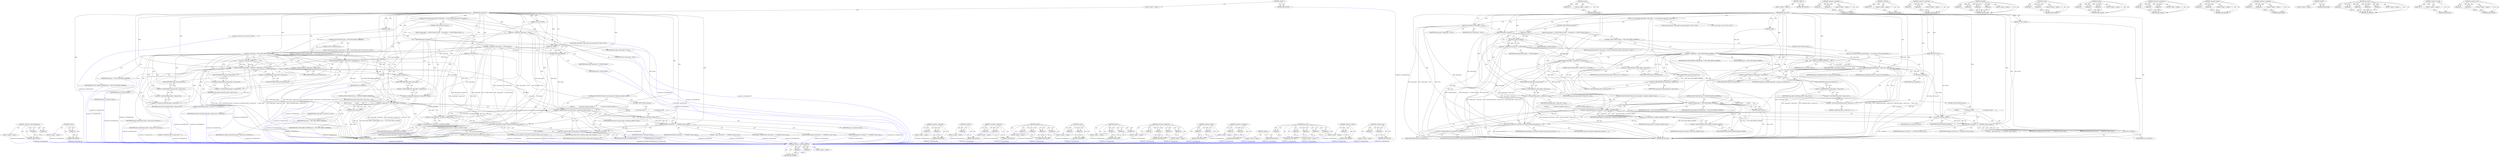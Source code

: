 digraph "&lt;operator&gt;.and" {
vulnerable_145 [label=<(METHOD,&lt;operator&gt;.indirectFieldAccess)>];
vulnerable_146 [label=<(PARAM,p1)>];
vulnerable_147 [label=<(PARAM,p2)>];
vulnerable_148 [label=<(BLOCK,&lt;empty&gt;,&lt;empty&gt;)>];
vulnerable_149 [label=<(METHOD_RETURN,ANY)>];
vulnerable_171 [label=<(METHOD,va_end)>];
vulnerable_172 [label=<(PARAM,p1)>];
vulnerable_173 [label=<(BLOCK,&lt;empty&gt;,&lt;empty&gt;)>];
vulnerable_174 [label=<(METHOD_RETURN,ANY)>];
vulnerable_6 [label=<(METHOD,&lt;global&gt;)<SUB>1</SUB>>];
vulnerable_7 [label=<(BLOCK,&lt;empty&gt;,&lt;empty&gt;)<SUB>1</SUB>>];
vulnerable_8 [label=<(METHOD,php_snmp_error)<SUB>1</SUB>>];
vulnerable_9 [label=<(PARAM,zval *object)<SUB>1</SUB>>];
vulnerable_10 [label=<(PARAM,const char *docref)<SUB>1</SUB>>];
vulnerable_11 [label=<(PARAM,int type)<SUB>1</SUB>>];
vulnerable_12 [label=<(PARAM,const char *format...)<SUB>1</SUB>>];
vulnerable_13 [label=<(BLOCK,{
	va_list args;
	php_snmp_object *snmp_object ...,{
	va_list args;
	php_snmp_object *snmp_object ...)<SUB>2</SUB>>];
vulnerable_14 [label="<(LOCAL,va_list args: va_list)<SUB>3</SUB>>"];
vulnerable_15 [label="<(LOCAL,php_snmp_object* snmp_object: php_snmp_object*)<SUB>4</SUB>>"];
vulnerable_16 [label=<(&lt;operator&gt;.assignment,*snmp_object = NULL)<SUB>4</SUB>>];
vulnerable_17 [label=<(IDENTIFIER,snmp_object,*snmp_object = NULL)<SUB>4</SUB>>];
vulnerable_18 [label=<(IDENTIFIER,NULL,*snmp_object = NULL)<SUB>4</SUB>>];
vulnerable_19 [label=<(CONTROL_STRUCTURE,IF,if (object))<SUB>6</SUB>>];
vulnerable_20 [label=<(IDENTIFIER,object,if (object))<SUB>6</SUB>>];
vulnerable_21 [label=<(BLOCK,{
		snmp_object = Z_SNMP_P(object);
		if (type ...,{
		snmp_object = Z_SNMP_P(object);
		if (type ...)<SUB>6</SUB>>];
vulnerable_22 [label=<(&lt;operator&gt;.assignment,snmp_object = Z_SNMP_P(object))<SUB>7</SUB>>];
vulnerable_23 [label=<(IDENTIFIER,snmp_object,snmp_object = Z_SNMP_P(object))<SUB>7</SUB>>];
vulnerable_24 [label=<(Z_SNMP_P,Z_SNMP_P(object))<SUB>7</SUB>>];
vulnerable_25 [label=<(IDENTIFIER,object,Z_SNMP_P(object))<SUB>7</SUB>>];
vulnerable_26 [label=<(CONTROL_STRUCTURE,IF,if (type == PHP_SNMP_ERRNO_NOERROR))<SUB>8</SUB>>];
vulnerable_27 [label=<(&lt;operator&gt;.equals,type == PHP_SNMP_ERRNO_NOERROR)<SUB>8</SUB>>];
vulnerable_28 [label=<(IDENTIFIER,type,type == PHP_SNMP_ERRNO_NOERROR)<SUB>8</SUB>>];
vulnerable_29 [label=<(IDENTIFIER,PHP_SNMP_ERRNO_NOERROR,type == PHP_SNMP_ERRNO_NOERROR)<SUB>8</SUB>>];
vulnerable_30 [label=<(BLOCK,{
			memset(snmp_object-&gt;snmp_errstr, 0, sizeof...,{
			memset(snmp_object-&gt;snmp_errstr, 0, sizeof...)<SUB>8</SUB>>];
vulnerable_31 [label=<(memset,memset(snmp_object-&gt;snmp_errstr, 0, sizeof(snmp...)<SUB>9</SUB>>];
vulnerable_32 [label=<(&lt;operator&gt;.indirectFieldAccess,snmp_object-&gt;snmp_errstr)<SUB>9</SUB>>];
vulnerable_33 [label=<(IDENTIFIER,snmp_object,memset(snmp_object-&gt;snmp_errstr, 0, sizeof(snmp...)<SUB>9</SUB>>];
vulnerable_34 [label=<(FIELD_IDENTIFIER,snmp_errstr,snmp_errstr)<SUB>9</SUB>>];
vulnerable_35 [label=<(LITERAL,0,memset(snmp_object-&gt;snmp_errstr, 0, sizeof(snmp...)<SUB>9</SUB>>];
vulnerable_36 [label=<(&lt;operator&gt;.sizeOf,sizeof(snmp_object-&gt;snmp_errstr))<SUB>9</SUB>>];
vulnerable_37 [label=<(&lt;operator&gt;.indirectFieldAccess,snmp_object-&gt;snmp_errstr)<SUB>9</SUB>>];
vulnerable_38 [label=<(IDENTIFIER,snmp_object,sizeof(snmp_object-&gt;snmp_errstr))<SUB>9</SUB>>];
vulnerable_39 [label=<(FIELD_IDENTIFIER,snmp_errstr,snmp_errstr)<SUB>9</SUB>>];
vulnerable_40 [label=<(CONTROL_STRUCTURE,ELSE,else)<SUB>10</SUB>>];
vulnerable_41 [label=<(BLOCK,{
			va_start(args, format);
			vsnprintf(snmp_...,{
			va_start(args, format);
			vsnprintf(snmp_...)<SUB>10</SUB>>];
vulnerable_42 [label=<(va_start,va_start(args, format))<SUB>11</SUB>>];
vulnerable_43 [label=<(IDENTIFIER,args,va_start(args, format))<SUB>11</SUB>>];
vulnerable_44 [label=<(IDENTIFIER,format,va_start(args, format))<SUB>11</SUB>>];
vulnerable_45 [label=<(vsnprintf,vsnprintf(snmp_object-&gt;snmp_errstr, sizeof(snmp...)<SUB>12</SUB>>];
vulnerable_46 [label=<(&lt;operator&gt;.indirectFieldAccess,snmp_object-&gt;snmp_errstr)<SUB>12</SUB>>];
vulnerable_47 [label=<(IDENTIFIER,snmp_object,vsnprintf(snmp_object-&gt;snmp_errstr, sizeof(snmp...)<SUB>12</SUB>>];
vulnerable_48 [label=<(FIELD_IDENTIFIER,snmp_errstr,snmp_errstr)<SUB>12</SUB>>];
vulnerable_49 [label=<(&lt;operator&gt;.subtraction,sizeof(snmp_object-&gt;snmp_errstr) - 1)<SUB>12</SUB>>];
vulnerable_50 [label=<(&lt;operator&gt;.sizeOf,sizeof(snmp_object-&gt;snmp_errstr))<SUB>12</SUB>>];
vulnerable_51 [label=<(&lt;operator&gt;.indirectFieldAccess,snmp_object-&gt;snmp_errstr)<SUB>12</SUB>>];
vulnerable_52 [label=<(IDENTIFIER,snmp_object,sizeof(snmp_object-&gt;snmp_errstr))<SUB>12</SUB>>];
vulnerable_53 [label=<(FIELD_IDENTIFIER,snmp_errstr,snmp_errstr)<SUB>12</SUB>>];
vulnerable_54 [label=<(LITERAL,1,sizeof(snmp_object-&gt;snmp_errstr) - 1)<SUB>12</SUB>>];
vulnerable_55 [label=<(IDENTIFIER,format,vsnprintf(snmp_object-&gt;snmp_errstr, sizeof(snmp...)<SUB>12</SUB>>];
vulnerable_56 [label=<(IDENTIFIER,args,vsnprintf(snmp_object-&gt;snmp_errstr, sizeof(snmp...)<SUB>12</SUB>>];
vulnerable_57 [label=<(va_end,va_end(args))<SUB>13</SUB>>];
vulnerable_58 [label=<(IDENTIFIER,args,va_end(args))<SUB>13</SUB>>];
vulnerable_59 [label=<(&lt;operator&gt;.assignment,snmp_object-&gt;snmp_errno = type)<SUB>15</SUB>>];
vulnerable_60 [label=<(&lt;operator&gt;.indirectFieldAccess,snmp_object-&gt;snmp_errno)<SUB>15</SUB>>];
vulnerable_61 [label=<(IDENTIFIER,snmp_object,snmp_object-&gt;snmp_errno = type)<SUB>15</SUB>>];
vulnerable_62 [label=<(FIELD_IDENTIFIER,snmp_errno,snmp_errno)<SUB>15</SUB>>];
vulnerable_63 [label=<(IDENTIFIER,type,snmp_object-&gt;snmp_errno = type)<SUB>15</SUB>>];
vulnerable_64 [label=<(CONTROL_STRUCTURE,IF,if (type == PHP_SNMP_ERRNO_NOERROR))<SUB>18</SUB>>];
vulnerable_65 [label=<(&lt;operator&gt;.equals,type == PHP_SNMP_ERRNO_NOERROR)<SUB>18</SUB>>];
vulnerable_66 [label=<(IDENTIFIER,type,type == PHP_SNMP_ERRNO_NOERROR)<SUB>18</SUB>>];
vulnerable_67 [label=<(IDENTIFIER,PHP_SNMP_ERRNO_NOERROR,type == PHP_SNMP_ERRNO_NOERROR)<SUB>18</SUB>>];
vulnerable_68 [label=<(BLOCK,{
		return;
        },{
		return;
        })<SUB>18</SUB>>];
vulnerable_69 [label=<(RETURN,return;,return;)<SUB>19</SUB>>];
vulnerable_70 [label=<(CONTROL_STRUCTURE,IF,if (object &amp;&amp; (snmp_object-&gt;exceptions_enabled &amp; type)))<SUB>22</SUB>>];
vulnerable_71 [label=<(&lt;operator&gt;.logicalAnd,object &amp;&amp; (snmp_object-&gt;exceptions_enabled &amp; type))<SUB>22</SUB>>];
vulnerable_72 [label=<(IDENTIFIER,object,object &amp;&amp; (snmp_object-&gt;exceptions_enabled &amp; type))<SUB>22</SUB>>];
vulnerable_73 [label=<(&lt;operator&gt;.and,snmp_object-&gt;exceptions_enabled &amp; type)<SUB>22</SUB>>];
vulnerable_74 [label=<(&lt;operator&gt;.indirectFieldAccess,snmp_object-&gt;exceptions_enabled)<SUB>22</SUB>>];
vulnerable_75 [label=<(IDENTIFIER,snmp_object,snmp_object-&gt;exceptions_enabled &amp; type)<SUB>22</SUB>>];
vulnerable_76 [label=<(FIELD_IDENTIFIER,exceptions_enabled,exceptions_enabled)<SUB>22</SUB>>];
vulnerable_77 [label=<(IDENTIFIER,type,snmp_object-&gt;exceptions_enabled &amp; type)<SUB>22</SUB>>];
vulnerable_78 [label=<(BLOCK,{
               zend_throw_exception_ex(php_sn...,{
               zend_throw_exception_ex(php_sn...)<SUB>22</SUB>>];
vulnerable_79 [label=<(zend_throw_exception_ex,zend_throw_exception_ex(php_snmp_exception_ce, ...)<SUB>23</SUB>>];
vulnerable_80 [label=<(IDENTIFIER,php_snmp_exception_ce,zend_throw_exception_ex(php_snmp_exception_ce, ...)<SUB>23</SUB>>];
vulnerable_81 [label=<(IDENTIFIER,type,zend_throw_exception_ex(php_snmp_exception_ce, ...)<SUB>23</SUB>>];
vulnerable_82 [label=<(&lt;operator&gt;.indirectFieldAccess,snmp_object-&gt;snmp_errstr)<SUB>23</SUB>>];
vulnerable_83 [label=<(IDENTIFIER,snmp_object,zend_throw_exception_ex(php_snmp_exception_ce, ...)<SUB>23</SUB>>];
vulnerable_84 [label=<(FIELD_IDENTIFIER,snmp_errstr,snmp_errstr)<SUB>23</SUB>>];
vulnerable_85 [label=<(CONTROL_STRUCTURE,ELSE,else)<SUB>24</SUB>>];
vulnerable_86 [label=<(BLOCK,{
                va_start(args, format);
     ...,{
                va_start(args, format);
     ...)<SUB>24</SUB>>];
vulnerable_87 [label=<(va_start,va_start(args, format))<SUB>25</SUB>>];
vulnerable_88 [label=<(IDENTIFIER,args,va_start(args, format))<SUB>25</SUB>>];
vulnerable_89 [label=<(IDENTIFIER,format,va_start(args, format))<SUB>25</SUB>>];
vulnerable_90 [label=<(php_verror,php_verror(docref, &quot;&quot;, E_WARNING, format, args))<SUB>26</SUB>>];
vulnerable_91 [label=<(IDENTIFIER,docref,php_verror(docref, &quot;&quot;, E_WARNING, format, args))<SUB>26</SUB>>];
vulnerable_92 [label=<(LITERAL,&quot;&quot;,php_verror(docref, &quot;&quot;, E_WARNING, format, args))<SUB>26</SUB>>];
vulnerable_93 [label=<(IDENTIFIER,E_WARNING,php_verror(docref, &quot;&quot;, E_WARNING, format, args))<SUB>26</SUB>>];
vulnerable_94 [label=<(IDENTIFIER,format,php_verror(docref, &quot;&quot;, E_WARNING, format, args))<SUB>26</SUB>>];
vulnerable_95 [label=<(IDENTIFIER,args,php_verror(docref, &quot;&quot;, E_WARNING, format, args))<SUB>26</SUB>>];
vulnerable_96 [label=<(va_end,va_end(args))<SUB>27</SUB>>];
vulnerable_97 [label=<(IDENTIFIER,args,va_end(args))<SUB>27</SUB>>];
vulnerable_98 [label=<(METHOD_RETURN,void)<SUB>1</SUB>>];
vulnerable_100 [label=<(METHOD_RETURN,ANY)<SUB>1</SUB>>];
vulnerable_175 [label=<(METHOD,&lt;operator&gt;.logicalAnd)>];
vulnerable_176 [label=<(PARAM,p1)>];
vulnerable_177 [label=<(PARAM,p2)>];
vulnerable_178 [label=<(BLOCK,&lt;empty&gt;,&lt;empty&gt;)>];
vulnerable_179 [label=<(METHOD_RETURN,ANY)>];
vulnerable_130 [label=<(METHOD,Z_SNMP_P)>];
vulnerable_131 [label=<(PARAM,p1)>];
vulnerable_132 [label=<(BLOCK,&lt;empty&gt;,&lt;empty&gt;)>];
vulnerable_133 [label=<(METHOD_RETURN,ANY)>];
vulnerable_166 [label=<(METHOD,&lt;operator&gt;.subtraction)>];
vulnerable_167 [label=<(PARAM,p1)>];
vulnerable_168 [label=<(PARAM,p2)>];
vulnerable_169 [label=<(BLOCK,&lt;empty&gt;,&lt;empty&gt;)>];
vulnerable_170 [label=<(METHOD_RETURN,ANY)>];
vulnerable_159 [label=<(METHOD,vsnprintf)>];
vulnerable_160 [label=<(PARAM,p1)>];
vulnerable_161 [label=<(PARAM,p2)>];
vulnerable_162 [label=<(PARAM,p3)>];
vulnerable_163 [label=<(PARAM,p4)>];
vulnerable_164 [label=<(BLOCK,&lt;empty&gt;,&lt;empty&gt;)>];
vulnerable_165 [label=<(METHOD_RETURN,ANY)>];
vulnerable_154 [label=<(METHOD,va_start)>];
vulnerable_155 [label=<(PARAM,p1)>];
vulnerable_156 [label=<(PARAM,p2)>];
vulnerable_157 [label=<(BLOCK,&lt;empty&gt;,&lt;empty&gt;)>];
vulnerable_158 [label=<(METHOD_RETURN,ANY)>];
vulnerable_139 [label=<(METHOD,memset)>];
vulnerable_140 [label=<(PARAM,p1)>];
vulnerable_141 [label=<(PARAM,p2)>];
vulnerable_142 [label=<(PARAM,p3)>];
vulnerable_143 [label=<(BLOCK,&lt;empty&gt;,&lt;empty&gt;)>];
vulnerable_144 [label=<(METHOD_RETURN,ANY)>];
vulnerable_185 [label=<(METHOD,zend_throw_exception_ex)>];
vulnerable_186 [label=<(PARAM,p1)>];
vulnerable_187 [label=<(PARAM,p2)>];
vulnerable_188 [label=<(PARAM,p3)>];
vulnerable_189 [label=<(BLOCK,&lt;empty&gt;,&lt;empty&gt;)>];
vulnerable_190 [label=<(METHOD_RETURN,ANY)>];
vulnerable_134 [label=<(METHOD,&lt;operator&gt;.equals)>];
vulnerable_135 [label=<(PARAM,p1)>];
vulnerable_136 [label=<(PARAM,p2)>];
vulnerable_137 [label=<(BLOCK,&lt;empty&gt;,&lt;empty&gt;)>];
vulnerable_138 [label=<(METHOD_RETURN,ANY)>];
vulnerable_125 [label=<(METHOD,&lt;operator&gt;.assignment)>];
vulnerable_126 [label=<(PARAM,p1)>];
vulnerable_127 [label=<(PARAM,p2)>];
vulnerable_128 [label=<(BLOCK,&lt;empty&gt;,&lt;empty&gt;)>];
vulnerable_129 [label=<(METHOD_RETURN,ANY)>];
vulnerable_119 [label=<(METHOD,&lt;global&gt;)<SUB>1</SUB>>];
vulnerable_120 [label=<(BLOCK,&lt;empty&gt;,&lt;empty&gt;)>];
vulnerable_121 [label=<(METHOD_RETURN,ANY)>];
vulnerable_191 [label=<(METHOD,php_verror)>];
vulnerable_192 [label=<(PARAM,p1)>];
vulnerable_193 [label=<(PARAM,p2)>];
vulnerable_194 [label=<(PARAM,p3)>];
vulnerable_195 [label=<(PARAM,p4)>];
vulnerable_196 [label=<(PARAM,p5)>];
vulnerable_197 [label=<(BLOCK,&lt;empty&gt;,&lt;empty&gt;)>];
vulnerable_198 [label=<(METHOD_RETURN,ANY)>];
vulnerable_150 [label=<(METHOD,&lt;operator&gt;.sizeOf)>];
vulnerable_151 [label=<(PARAM,p1)>];
vulnerable_152 [label=<(BLOCK,&lt;empty&gt;,&lt;empty&gt;)>];
vulnerable_153 [label=<(METHOD_RETURN,ANY)>];
vulnerable_180 [label=<(METHOD,&lt;operator&gt;.and)>];
vulnerable_181 [label=<(PARAM,p1)>];
vulnerable_182 [label=<(PARAM,p2)>];
vulnerable_183 [label=<(BLOCK,&lt;empty&gt;,&lt;empty&gt;)>];
vulnerable_184 [label=<(METHOD_RETURN,ANY)>];
fixed_148 [label=<(METHOD,&lt;operator&gt;.indirectFieldAccess)>];
fixed_149 [label=<(PARAM,p1)>];
fixed_150 [label=<(PARAM,p2)>];
fixed_151 [label=<(BLOCK,&lt;empty&gt;,&lt;empty&gt;)>];
fixed_152 [label=<(METHOD_RETURN,ANY)>];
fixed_174 [label=<(METHOD,va_end)>];
fixed_175 [label=<(PARAM,p1)>];
fixed_176 [label=<(BLOCK,&lt;empty&gt;,&lt;empty&gt;)>];
fixed_177 [label=<(METHOD_RETURN,ANY)>];
fixed_6 [label=<(METHOD,&lt;global&gt;)<SUB>1</SUB>>];
fixed_7 [label=<(BLOCK,&lt;empty&gt;,&lt;empty&gt;)<SUB>1</SUB>>];
fixed_8 [label=<(METHOD,php_snmp_error)<SUB>1</SUB>>];
fixed_9 [label=<(PARAM,zval *object)<SUB>1</SUB>>];
fixed_10 [label=<(PARAM,const char *docref)<SUB>1</SUB>>];
fixed_11 [label=<(PARAM,int type)<SUB>1</SUB>>];
fixed_12 [label=<(PARAM,const char *format...)<SUB>1</SUB>>];
fixed_13 [label=<(BLOCK,{
	va_list args;
	php_snmp_object *snmp_object ...,{
	va_list args;
	php_snmp_object *snmp_object ...)<SUB>2</SUB>>];
fixed_14 [label="<(LOCAL,va_list args: va_list)<SUB>3</SUB>>"];
fixed_15 [label="<(LOCAL,php_snmp_object* snmp_object: php_snmp_object*)<SUB>4</SUB>>"];
fixed_16 [label=<(&lt;operator&gt;.assignment,*snmp_object = NULL)<SUB>4</SUB>>];
fixed_17 [label=<(IDENTIFIER,snmp_object,*snmp_object = NULL)<SUB>4</SUB>>];
fixed_18 [label=<(IDENTIFIER,NULL,*snmp_object = NULL)<SUB>4</SUB>>];
fixed_19 [label=<(CONTROL_STRUCTURE,IF,if (object))<SUB>6</SUB>>];
fixed_20 [label=<(IDENTIFIER,object,if (object))<SUB>6</SUB>>];
fixed_21 [label=<(BLOCK,{
		snmp_object = Z_SNMP_P(object);
		if (type ...,{
		snmp_object = Z_SNMP_P(object);
		if (type ...)<SUB>6</SUB>>];
fixed_22 [label=<(&lt;operator&gt;.assignment,snmp_object = Z_SNMP_P(object))<SUB>7</SUB>>];
fixed_23 [label=<(IDENTIFIER,snmp_object,snmp_object = Z_SNMP_P(object))<SUB>7</SUB>>];
fixed_24 [label=<(Z_SNMP_P,Z_SNMP_P(object))<SUB>7</SUB>>];
fixed_25 [label=<(IDENTIFIER,object,Z_SNMP_P(object))<SUB>7</SUB>>];
fixed_26 [label=<(CONTROL_STRUCTURE,IF,if (type == PHP_SNMP_ERRNO_NOERROR))<SUB>8</SUB>>];
fixed_27 [label=<(&lt;operator&gt;.equals,type == PHP_SNMP_ERRNO_NOERROR)<SUB>8</SUB>>];
fixed_28 [label=<(IDENTIFIER,type,type == PHP_SNMP_ERRNO_NOERROR)<SUB>8</SUB>>];
fixed_29 [label=<(IDENTIFIER,PHP_SNMP_ERRNO_NOERROR,type == PHP_SNMP_ERRNO_NOERROR)<SUB>8</SUB>>];
fixed_30 [label=<(BLOCK,{
			memset(snmp_object-&gt;snmp_errstr, 0, sizeof...,{
			memset(snmp_object-&gt;snmp_errstr, 0, sizeof...)<SUB>8</SUB>>];
fixed_31 [label=<(memset,memset(snmp_object-&gt;snmp_errstr, 0, sizeof(snmp...)<SUB>9</SUB>>];
fixed_32 [label=<(&lt;operator&gt;.indirectFieldAccess,snmp_object-&gt;snmp_errstr)<SUB>9</SUB>>];
fixed_33 [label=<(IDENTIFIER,snmp_object,memset(snmp_object-&gt;snmp_errstr, 0, sizeof(snmp...)<SUB>9</SUB>>];
fixed_34 [label=<(FIELD_IDENTIFIER,snmp_errstr,snmp_errstr)<SUB>9</SUB>>];
fixed_35 [label=<(LITERAL,0,memset(snmp_object-&gt;snmp_errstr, 0, sizeof(snmp...)<SUB>9</SUB>>];
fixed_36 [label=<(&lt;operator&gt;.sizeOf,sizeof(snmp_object-&gt;snmp_errstr))<SUB>9</SUB>>];
fixed_37 [label=<(&lt;operator&gt;.indirectFieldAccess,snmp_object-&gt;snmp_errstr)<SUB>9</SUB>>];
fixed_38 [label=<(IDENTIFIER,snmp_object,sizeof(snmp_object-&gt;snmp_errstr))<SUB>9</SUB>>];
fixed_39 [label=<(FIELD_IDENTIFIER,snmp_errstr,snmp_errstr)<SUB>9</SUB>>];
fixed_40 [label=<(CONTROL_STRUCTURE,ELSE,else)<SUB>10</SUB>>];
fixed_41 [label=<(BLOCK,{
			va_start(args, format);
			vsnprintf(snmp_...,{
			va_start(args, format);
			vsnprintf(snmp_...)<SUB>10</SUB>>];
fixed_42 [label=<(va_start,va_start(args, format))<SUB>11</SUB>>];
fixed_43 [label=<(IDENTIFIER,args,va_start(args, format))<SUB>11</SUB>>];
fixed_44 [label=<(IDENTIFIER,format,va_start(args, format))<SUB>11</SUB>>];
fixed_45 [label=<(vsnprintf,vsnprintf(snmp_object-&gt;snmp_errstr, sizeof(snmp...)<SUB>12</SUB>>];
fixed_46 [label=<(&lt;operator&gt;.indirectFieldAccess,snmp_object-&gt;snmp_errstr)<SUB>12</SUB>>];
fixed_47 [label=<(IDENTIFIER,snmp_object,vsnprintf(snmp_object-&gt;snmp_errstr, sizeof(snmp...)<SUB>12</SUB>>];
fixed_48 [label=<(FIELD_IDENTIFIER,snmp_errstr,snmp_errstr)<SUB>12</SUB>>];
fixed_49 [label=<(&lt;operator&gt;.subtraction,sizeof(snmp_object-&gt;snmp_errstr) - 1)<SUB>12</SUB>>];
fixed_50 [label=<(&lt;operator&gt;.sizeOf,sizeof(snmp_object-&gt;snmp_errstr))<SUB>12</SUB>>];
fixed_51 [label=<(&lt;operator&gt;.indirectFieldAccess,snmp_object-&gt;snmp_errstr)<SUB>12</SUB>>];
fixed_52 [label=<(IDENTIFIER,snmp_object,sizeof(snmp_object-&gt;snmp_errstr))<SUB>12</SUB>>];
fixed_53 [label=<(FIELD_IDENTIFIER,snmp_errstr,snmp_errstr)<SUB>12</SUB>>];
fixed_54 [label=<(LITERAL,1,sizeof(snmp_object-&gt;snmp_errstr) - 1)<SUB>12</SUB>>];
fixed_55 [label=<(IDENTIFIER,format,vsnprintf(snmp_object-&gt;snmp_errstr, sizeof(snmp...)<SUB>12</SUB>>];
fixed_56 [label=<(IDENTIFIER,args,vsnprintf(snmp_object-&gt;snmp_errstr, sizeof(snmp...)<SUB>12</SUB>>];
fixed_57 [label=<(va_end,va_end(args))<SUB>13</SUB>>];
fixed_58 [label=<(IDENTIFIER,args,va_end(args))<SUB>13</SUB>>];
fixed_59 [label=<(&lt;operator&gt;.assignment,snmp_object-&gt;snmp_errno = type)<SUB>15</SUB>>];
fixed_60 [label=<(&lt;operator&gt;.indirectFieldAccess,snmp_object-&gt;snmp_errno)<SUB>15</SUB>>];
fixed_61 [label=<(IDENTIFIER,snmp_object,snmp_object-&gt;snmp_errno = type)<SUB>15</SUB>>];
fixed_62 [label=<(FIELD_IDENTIFIER,snmp_errno,snmp_errno)<SUB>15</SUB>>];
fixed_63 [label=<(IDENTIFIER,type,snmp_object-&gt;snmp_errno = type)<SUB>15</SUB>>];
fixed_64 [label=<(CONTROL_STRUCTURE,IF,if (type == PHP_SNMP_ERRNO_NOERROR))<SUB>18</SUB>>];
fixed_65 [label=<(&lt;operator&gt;.equals,type == PHP_SNMP_ERRNO_NOERROR)<SUB>18</SUB>>];
fixed_66 [label=<(IDENTIFIER,type,type == PHP_SNMP_ERRNO_NOERROR)<SUB>18</SUB>>];
fixed_67 [label=<(IDENTIFIER,PHP_SNMP_ERRNO_NOERROR,type == PHP_SNMP_ERRNO_NOERROR)<SUB>18</SUB>>];
fixed_68 [label=<(BLOCK,{
		return;
        },{
		return;
        })<SUB>18</SUB>>];
fixed_69 [label=<(RETURN,return;,return;)<SUB>19</SUB>>];
fixed_70 [label=<(CONTROL_STRUCTURE,IF,if (object &amp;&amp; (snmp_object-&gt;exceptions_enabled &amp; type)))<SUB>22</SUB>>];
fixed_71 [label=<(&lt;operator&gt;.logicalAnd,object &amp;&amp; (snmp_object-&gt;exceptions_enabled &amp; type))<SUB>22</SUB>>];
fixed_72 [label=<(IDENTIFIER,object,object &amp;&amp; (snmp_object-&gt;exceptions_enabled &amp; type))<SUB>22</SUB>>];
fixed_73 [label=<(&lt;operator&gt;.and,snmp_object-&gt;exceptions_enabled &amp; type)<SUB>22</SUB>>];
fixed_74 [label=<(&lt;operator&gt;.indirectFieldAccess,snmp_object-&gt;exceptions_enabled)<SUB>22</SUB>>];
fixed_75 [label=<(IDENTIFIER,snmp_object,snmp_object-&gt;exceptions_enabled &amp; type)<SUB>22</SUB>>];
fixed_76 [label=<(FIELD_IDENTIFIER,exceptions_enabled,exceptions_enabled)<SUB>22</SUB>>];
fixed_77 [label=<(IDENTIFIER,type,snmp_object-&gt;exceptions_enabled &amp; type)<SUB>22</SUB>>];
fixed_78 [label=<(BLOCK,{
               zend_throw_exception_ex(php_sn...,{
               zend_throw_exception_ex(php_sn...)<SUB>22</SUB>>];
fixed_79 [label=<(zend_throw_exception_ex,zend_throw_exception_ex(php_snmp_exception_ce, ...)<SUB>23</SUB>>];
fixed_80 [label=<(IDENTIFIER,php_snmp_exception_ce,zend_throw_exception_ex(php_snmp_exception_ce, ...)<SUB>23</SUB>>];
fixed_81 [label=<(IDENTIFIER,type,zend_throw_exception_ex(php_snmp_exception_ce, ...)<SUB>23</SUB>>];
fixed_82 [label=<(LITERAL,&quot;%s&quot;,zend_throw_exception_ex(php_snmp_exception_ce, ...)<SUB>23</SUB>>];
fixed_83 [label=<(&lt;operator&gt;.indirectFieldAccess,snmp_object-&gt;snmp_errstr)<SUB>23</SUB>>];
fixed_84 [label=<(IDENTIFIER,snmp_object,zend_throw_exception_ex(php_snmp_exception_ce, ...)<SUB>23</SUB>>];
fixed_85 [label=<(FIELD_IDENTIFIER,snmp_errstr,snmp_errstr)<SUB>23</SUB>>];
fixed_86 [label=<(CONTROL_STRUCTURE,ELSE,else)<SUB>24</SUB>>];
fixed_87 [label=<(BLOCK,{
                va_start(args, format);
     ...,{
                va_start(args, format);
     ...)<SUB>24</SUB>>];
fixed_88 [label=<(va_start,va_start(args, format))<SUB>25</SUB>>];
fixed_89 [label=<(IDENTIFIER,args,va_start(args, format))<SUB>25</SUB>>];
fixed_90 [label=<(IDENTIFIER,format,va_start(args, format))<SUB>25</SUB>>];
fixed_91 [label=<(php_verror,php_verror(docref, &quot;&quot;, E_WARNING, format, args))<SUB>26</SUB>>];
fixed_92 [label=<(IDENTIFIER,docref,php_verror(docref, &quot;&quot;, E_WARNING, format, args))<SUB>26</SUB>>];
fixed_93 [label=<(LITERAL,&quot;&quot;,php_verror(docref, &quot;&quot;, E_WARNING, format, args))<SUB>26</SUB>>];
fixed_94 [label=<(IDENTIFIER,E_WARNING,php_verror(docref, &quot;&quot;, E_WARNING, format, args))<SUB>26</SUB>>];
fixed_95 [label=<(IDENTIFIER,format,php_verror(docref, &quot;&quot;, E_WARNING, format, args))<SUB>26</SUB>>];
fixed_96 [label=<(IDENTIFIER,args,php_verror(docref, &quot;&quot;, E_WARNING, format, args))<SUB>26</SUB>>];
fixed_97 [label=<(va_end,va_end(args))<SUB>27</SUB>>];
fixed_98 [label=<(IDENTIFIER,args,va_end(args))<SUB>27</SUB>>];
fixed_99 [label=<(METHOD_RETURN,void)<SUB>1</SUB>>];
fixed_101 [label=<(METHOD_RETURN,ANY)<SUB>1</SUB>>];
fixed_178 [label=<(METHOD,&lt;operator&gt;.logicalAnd)>];
fixed_179 [label=<(PARAM,p1)>];
fixed_180 [label=<(PARAM,p2)>];
fixed_181 [label=<(BLOCK,&lt;empty&gt;,&lt;empty&gt;)>];
fixed_182 [label=<(METHOD_RETURN,ANY)>];
fixed_133 [label=<(METHOD,Z_SNMP_P)>];
fixed_134 [label=<(PARAM,p1)>];
fixed_135 [label=<(BLOCK,&lt;empty&gt;,&lt;empty&gt;)>];
fixed_136 [label=<(METHOD_RETURN,ANY)>];
fixed_169 [label=<(METHOD,&lt;operator&gt;.subtraction)>];
fixed_170 [label=<(PARAM,p1)>];
fixed_171 [label=<(PARAM,p2)>];
fixed_172 [label=<(BLOCK,&lt;empty&gt;,&lt;empty&gt;)>];
fixed_173 [label=<(METHOD_RETURN,ANY)>];
fixed_162 [label=<(METHOD,vsnprintf)>];
fixed_163 [label=<(PARAM,p1)>];
fixed_164 [label=<(PARAM,p2)>];
fixed_165 [label=<(PARAM,p3)>];
fixed_166 [label=<(PARAM,p4)>];
fixed_167 [label=<(BLOCK,&lt;empty&gt;,&lt;empty&gt;)>];
fixed_168 [label=<(METHOD_RETURN,ANY)>];
fixed_157 [label=<(METHOD,va_start)>];
fixed_158 [label=<(PARAM,p1)>];
fixed_159 [label=<(PARAM,p2)>];
fixed_160 [label=<(BLOCK,&lt;empty&gt;,&lt;empty&gt;)>];
fixed_161 [label=<(METHOD_RETURN,ANY)>];
fixed_142 [label=<(METHOD,memset)>];
fixed_143 [label=<(PARAM,p1)>];
fixed_144 [label=<(PARAM,p2)>];
fixed_145 [label=<(PARAM,p3)>];
fixed_146 [label=<(BLOCK,&lt;empty&gt;,&lt;empty&gt;)>];
fixed_147 [label=<(METHOD_RETURN,ANY)>];
fixed_188 [label=<(METHOD,zend_throw_exception_ex)>];
fixed_189 [label=<(PARAM,p1)>];
fixed_190 [label=<(PARAM,p2)>];
fixed_191 [label=<(PARAM,p3)>];
fixed_192 [label=<(PARAM,p4)>];
fixed_193 [label=<(BLOCK,&lt;empty&gt;,&lt;empty&gt;)>];
fixed_194 [label=<(METHOD_RETURN,ANY)>];
fixed_137 [label=<(METHOD,&lt;operator&gt;.equals)>];
fixed_138 [label=<(PARAM,p1)>];
fixed_139 [label=<(PARAM,p2)>];
fixed_140 [label=<(BLOCK,&lt;empty&gt;,&lt;empty&gt;)>];
fixed_141 [label=<(METHOD_RETURN,ANY)>];
fixed_128 [label=<(METHOD,&lt;operator&gt;.assignment)>];
fixed_129 [label=<(PARAM,p1)>];
fixed_130 [label=<(PARAM,p2)>];
fixed_131 [label=<(BLOCK,&lt;empty&gt;,&lt;empty&gt;)>];
fixed_132 [label=<(METHOD_RETURN,ANY)>];
fixed_122 [label=<(METHOD,&lt;global&gt;)<SUB>1</SUB>>];
fixed_123 [label=<(BLOCK,&lt;empty&gt;,&lt;empty&gt;)>];
fixed_124 [label=<(METHOD_RETURN,ANY)>];
fixed_195 [label=<(METHOD,php_verror)>];
fixed_196 [label=<(PARAM,p1)>];
fixed_197 [label=<(PARAM,p2)>];
fixed_198 [label=<(PARAM,p3)>];
fixed_199 [label=<(PARAM,p4)>];
fixed_200 [label=<(PARAM,p5)>];
fixed_201 [label=<(BLOCK,&lt;empty&gt;,&lt;empty&gt;)>];
fixed_202 [label=<(METHOD_RETURN,ANY)>];
fixed_153 [label=<(METHOD,&lt;operator&gt;.sizeOf)>];
fixed_154 [label=<(PARAM,p1)>];
fixed_155 [label=<(BLOCK,&lt;empty&gt;,&lt;empty&gt;)>];
fixed_156 [label=<(METHOD_RETURN,ANY)>];
fixed_183 [label=<(METHOD,&lt;operator&gt;.and)>];
fixed_184 [label=<(PARAM,p1)>];
fixed_185 [label=<(PARAM,p2)>];
fixed_186 [label=<(BLOCK,&lt;empty&gt;,&lt;empty&gt;)>];
fixed_187 [label=<(METHOD_RETURN,ANY)>];
vulnerable_145 -> vulnerable_146  [key=0, label="AST: "];
vulnerable_145 -> vulnerable_146  [key=1, label="DDG: "];
vulnerable_145 -> vulnerable_148  [key=0, label="AST: "];
vulnerable_145 -> vulnerable_147  [key=0, label="AST: "];
vulnerable_145 -> vulnerable_147  [key=1, label="DDG: "];
vulnerable_145 -> vulnerable_149  [key=0, label="AST: "];
vulnerable_145 -> vulnerable_149  [key=1, label="CFG: "];
vulnerable_146 -> vulnerable_149  [key=0, label="DDG: p1"];
vulnerable_147 -> vulnerable_149  [key=0, label="DDG: p2"];
vulnerable_171 -> vulnerable_172  [key=0, label="AST: "];
vulnerable_171 -> vulnerable_172  [key=1, label="DDG: "];
vulnerable_171 -> vulnerable_173  [key=0, label="AST: "];
vulnerable_171 -> vulnerable_174  [key=0, label="AST: "];
vulnerable_171 -> vulnerable_174  [key=1, label="CFG: "];
vulnerable_172 -> vulnerable_174  [key=0, label="DDG: p1"];
vulnerable_6 -> vulnerable_7  [key=0, label="AST: "];
vulnerable_6 -> vulnerable_100  [key=0, label="AST: "];
vulnerable_6 -> vulnerable_100  [key=1, label="CFG: "];
vulnerable_7 -> vulnerable_8  [key=0, label="AST: "];
vulnerable_8 -> vulnerable_9  [key=0, label="AST: "];
vulnerable_8 -> vulnerable_9  [key=1, label="DDG: "];
vulnerable_8 -> vulnerable_10  [key=0, label="AST: "];
vulnerable_8 -> vulnerable_10  [key=1, label="DDG: "];
vulnerable_8 -> vulnerable_11  [key=0, label="AST: "];
vulnerable_8 -> vulnerable_11  [key=1, label="DDG: "];
vulnerable_8 -> vulnerable_12  [key=0, label="AST: "];
vulnerable_8 -> vulnerable_12  [key=1, label="DDG: "];
vulnerable_8 -> vulnerable_13  [key=0, label="AST: "];
vulnerable_8 -> vulnerable_98  [key=0, label="AST: "];
vulnerable_8 -> vulnerable_16  [key=0, label="CFG: "];
vulnerable_8 -> vulnerable_16  [key=1, label="DDG: "];
vulnerable_8 -> vulnerable_20  [key=0, label="DDG: "];
vulnerable_8 -> vulnerable_59  [key=0, label="DDG: "];
vulnerable_8 -> vulnerable_65  [key=0, label="DDG: "];
vulnerable_8 -> vulnerable_69  [key=0, label="DDG: "];
vulnerable_8 -> vulnerable_71  [key=0, label="DDG: "];
vulnerable_8 -> vulnerable_73  [key=0, label="DDG: "];
vulnerable_8 -> vulnerable_79  [key=0, label="DDG: "];
vulnerable_8 -> vulnerable_24  [key=0, label="DDG: "];
vulnerable_8 -> vulnerable_27  [key=0, label="DDG: "];
vulnerable_8 -> vulnerable_87  [key=0, label="DDG: "];
vulnerable_8 -> vulnerable_90  [key=0, label="DDG: "];
vulnerable_8 -> vulnerable_96  [key=0, label="DDG: "];
vulnerable_8 -> vulnerable_31  [key=0, label="DDG: "];
vulnerable_8 -> vulnerable_42  [key=0, label="DDG: "];
vulnerable_8 -> vulnerable_45  [key=0, label="DDG: "];
vulnerable_8 -> vulnerable_57  [key=0, label="DDG: "];
vulnerable_8 -> vulnerable_49  [key=0, label="DDG: "];
vulnerable_9 -> vulnerable_98  [key=0, label="DDG: object"];
vulnerable_9 -> vulnerable_71  [key=0, label="DDG: object"];
vulnerable_9 -> vulnerable_24  [key=0, label="DDG: object"];
vulnerable_10 -> vulnerable_98  [key=0, label="DDG: docref"];
vulnerable_10 -> vulnerable_90  [key=0, label="DDG: docref"];
vulnerable_11 -> vulnerable_65  [key=0, label="DDG: type"];
vulnerable_11 -> vulnerable_27  [key=0, label="DDG: type"];
vulnerable_12 -> vulnerable_98  [key=0, label="DDG: format"];
vulnerable_12 -> vulnerable_87  [key=0, label="DDG: format"];
vulnerable_12 -> vulnerable_42  [key=0, label="DDG: format"];
vulnerable_13 -> vulnerable_14  [key=0, label="AST: "];
vulnerable_13 -> vulnerable_15  [key=0, label="AST: "];
vulnerable_13 -> vulnerable_16  [key=0, label="AST: "];
vulnerable_13 -> vulnerable_19  [key=0, label="AST: "];
vulnerable_13 -> vulnerable_64  [key=0, label="AST: "];
vulnerable_13 -> vulnerable_70  [key=0, label="AST: "];
vulnerable_16 -> vulnerable_17  [key=0, label="AST: "];
vulnerable_16 -> vulnerable_18  [key=0, label="AST: "];
vulnerable_16 -> vulnerable_20  [key=0, label="CFG: "];
vulnerable_16 -> vulnerable_98  [key=0, label="DDG: snmp_object"];
vulnerable_16 -> vulnerable_98  [key=1, label="DDG: *snmp_object = NULL"];
vulnerable_16 -> vulnerable_98  [key=2, label="DDG: NULL"];
vulnerable_16 -> vulnerable_73  [key=0, label="DDG: snmp_object"];
vulnerable_16 -> vulnerable_79  [key=0, label="DDG: snmp_object"];
vulnerable_19 -> vulnerable_20  [key=0, label="AST: "];
vulnerable_19 -> vulnerable_21  [key=0, label="AST: "];
vulnerable_20 -> vulnerable_24  [key=0, label="CFG: "];
vulnerable_20 -> vulnerable_24  [key=1, label="CDG: "];
vulnerable_20 -> vulnerable_65  [key=0, label="CFG: "];
vulnerable_20 -> vulnerable_60  [key=0, label="CDG: "];
vulnerable_20 -> vulnerable_22  [key=0, label="CDG: "];
vulnerable_20 -> vulnerable_27  [key=0, label="CDG: "];
vulnerable_20 -> vulnerable_59  [key=0, label="CDG: "];
vulnerable_20 -> vulnerable_62  [key=0, label="CDG: "];
vulnerable_21 -> vulnerable_22  [key=0, label="AST: "];
vulnerable_21 -> vulnerable_26  [key=0, label="AST: "];
vulnerable_21 -> vulnerable_59  [key=0, label="AST: "];
vulnerable_22 -> vulnerable_23  [key=0, label="AST: "];
vulnerable_22 -> vulnerable_24  [key=0, label="AST: "];
vulnerable_22 -> vulnerable_27  [key=0, label="CFG: "];
vulnerable_22 -> vulnerable_98  [key=0, label="DDG: snmp_object"];
vulnerable_22 -> vulnerable_98  [key=1, label="DDG: Z_SNMP_P(object)"];
vulnerable_22 -> vulnerable_98  [key=2, label="DDG: snmp_object = Z_SNMP_P(object)"];
vulnerable_22 -> vulnerable_73  [key=0, label="DDG: snmp_object"];
vulnerable_22 -> vulnerable_79  [key=0, label="DDG: snmp_object"];
vulnerable_22 -> vulnerable_31  [key=0, label="DDG: snmp_object"];
vulnerable_22 -> vulnerable_45  [key=0, label="DDG: snmp_object"];
vulnerable_24 -> vulnerable_25  [key=0, label="AST: "];
vulnerable_24 -> vulnerable_22  [key=0, label="CFG: "];
vulnerable_24 -> vulnerable_22  [key=1, label="DDG: object"];
vulnerable_24 -> vulnerable_98  [key=0, label="DDG: object"];
vulnerable_24 -> vulnerable_71  [key=0, label="DDG: object"];
vulnerable_26 -> vulnerable_27  [key=0, label="AST: "];
vulnerable_26 -> vulnerable_30  [key=0, label="AST: "];
vulnerable_26 -> vulnerable_40  [key=0, label="AST: "];
vulnerable_27 -> vulnerable_28  [key=0, label="AST: "];
vulnerable_27 -> vulnerable_29  [key=0, label="AST: "];
vulnerable_27 -> vulnerable_34  [key=0, label="CFG: "];
vulnerable_27 -> vulnerable_34  [key=1, label="CDG: "];
vulnerable_27 -> vulnerable_42  [key=0, label="CFG: "];
vulnerable_27 -> vulnerable_42  [key=1, label="CDG: "];
vulnerable_27 -> vulnerable_59  [key=0, label="DDG: type"];
vulnerable_27 -> vulnerable_65  [key=0, label="DDG: type"];
vulnerable_27 -> vulnerable_65  [key=1, label="DDG: PHP_SNMP_ERRNO_NOERROR"];
vulnerable_27 -> vulnerable_48  [key=0, label="CDG: "];
vulnerable_27 -> vulnerable_32  [key=0, label="CDG: "];
vulnerable_27 -> vulnerable_49  [key=0, label="CDG: "];
vulnerable_27 -> vulnerable_51  [key=0, label="CDG: "];
vulnerable_27 -> vulnerable_57  [key=0, label="CDG: "];
vulnerable_27 -> vulnerable_37  [key=0, label="CDG: "];
vulnerable_27 -> vulnerable_46  [key=0, label="CDG: "];
vulnerable_27 -> vulnerable_45  [key=0, label="CDG: "];
vulnerable_27 -> vulnerable_50  [key=0, label="CDG: "];
vulnerable_27 -> vulnerable_36  [key=0, label="CDG: "];
vulnerable_27 -> vulnerable_53  [key=0, label="CDG: "];
vulnerable_27 -> vulnerable_39  [key=0, label="CDG: "];
vulnerable_27 -> vulnerable_31  [key=0, label="CDG: "];
vulnerable_30 -> vulnerable_31  [key=0, label="AST: "];
vulnerable_31 -> vulnerable_32  [key=0, label="AST: "];
vulnerable_31 -> vulnerable_35  [key=0, label="AST: "];
vulnerable_31 -> vulnerable_36  [key=0, label="AST: "];
vulnerable_31 -> vulnerable_62  [key=0, label="CFG: "];
vulnerable_31 -> vulnerable_98  [key=0, label="DDG: snmp_object-&gt;snmp_errstr"];
vulnerable_31 -> vulnerable_98  [key=1, label="DDG: memset(snmp_object-&gt;snmp_errstr, 0, sizeof(snmp_object-&gt;snmp_errstr))"];
vulnerable_31 -> vulnerable_79  [key=0, label="DDG: snmp_object-&gt;snmp_errstr"];
vulnerable_32 -> vulnerable_33  [key=0, label="AST: "];
vulnerable_32 -> vulnerable_34  [key=0, label="AST: "];
vulnerable_32 -> vulnerable_39  [key=0, label="CFG: "];
vulnerable_34 -> vulnerable_32  [key=0, label="CFG: "];
vulnerable_36 -> vulnerable_37  [key=0, label="AST: "];
vulnerable_36 -> vulnerable_31  [key=0, label="CFG: "];
vulnerable_37 -> vulnerable_38  [key=0, label="AST: "];
vulnerable_37 -> vulnerable_39  [key=0, label="AST: "];
vulnerable_37 -> vulnerable_36  [key=0, label="CFG: "];
vulnerable_39 -> vulnerable_37  [key=0, label="CFG: "];
vulnerable_40 -> vulnerable_41  [key=0, label="AST: "];
vulnerable_41 -> vulnerable_42  [key=0, label="AST: "];
vulnerable_41 -> vulnerable_45  [key=0, label="AST: "];
vulnerable_41 -> vulnerable_57  [key=0, label="AST: "];
vulnerable_42 -> vulnerable_43  [key=0, label="AST: "];
vulnerable_42 -> vulnerable_44  [key=0, label="AST: "];
vulnerable_42 -> vulnerable_48  [key=0, label="CFG: "];
vulnerable_42 -> vulnerable_98  [key=0, label="DDG: va_start(args, format)"];
vulnerable_42 -> vulnerable_45  [key=0, label="DDG: format"];
vulnerable_42 -> vulnerable_45  [key=1, label="DDG: args"];
vulnerable_45 -> vulnerable_46  [key=0, label="AST: "];
vulnerable_45 -> vulnerable_49  [key=0, label="AST: "];
vulnerable_45 -> vulnerable_55  [key=0, label="AST: "];
vulnerable_45 -> vulnerable_56  [key=0, label="AST: "];
vulnerable_45 -> vulnerable_57  [key=0, label="CFG: "];
vulnerable_45 -> vulnerable_57  [key=1, label="DDG: args"];
vulnerable_45 -> vulnerable_98  [key=0, label="DDG: snmp_object-&gt;snmp_errstr"];
vulnerable_45 -> vulnerable_98  [key=1, label="DDG: sizeof(snmp_object-&gt;snmp_errstr) - 1"];
vulnerable_45 -> vulnerable_98  [key=2, label="DDG: format"];
vulnerable_45 -> vulnerable_98  [key=3, label="DDG: vsnprintf(snmp_object-&gt;snmp_errstr, sizeof(snmp_object-&gt;snmp_errstr) - 1, format, args)"];
vulnerable_45 -> vulnerable_79  [key=0, label="DDG: snmp_object-&gt;snmp_errstr"];
vulnerable_45 -> vulnerable_87  [key=0, label="DDG: format"];
vulnerable_46 -> vulnerable_47  [key=0, label="AST: "];
vulnerable_46 -> vulnerable_48  [key=0, label="AST: "];
vulnerable_46 -> vulnerable_53  [key=0, label="CFG: "];
vulnerable_48 -> vulnerable_46  [key=0, label="CFG: "];
vulnerable_49 -> vulnerable_50  [key=0, label="AST: "];
vulnerable_49 -> vulnerable_54  [key=0, label="AST: "];
vulnerable_49 -> vulnerable_45  [key=0, label="CFG: "];
vulnerable_49 -> vulnerable_45  [key=1, label="DDG: 1"];
vulnerable_50 -> vulnerable_51  [key=0, label="AST: "];
vulnerable_50 -> vulnerable_49  [key=0, label="CFG: "];
vulnerable_51 -> vulnerable_52  [key=0, label="AST: "];
vulnerable_51 -> vulnerable_53  [key=0, label="AST: "];
vulnerable_51 -> vulnerable_50  [key=0, label="CFG: "];
vulnerable_53 -> vulnerable_51  [key=0, label="CFG: "];
vulnerable_57 -> vulnerable_58  [key=0, label="AST: "];
vulnerable_57 -> vulnerable_62  [key=0, label="CFG: "];
vulnerable_57 -> vulnerable_98  [key=0, label="DDG: args"];
vulnerable_57 -> vulnerable_98  [key=1, label="DDG: va_end(args)"];
vulnerable_57 -> vulnerable_87  [key=0, label="DDG: args"];
vulnerable_59 -> vulnerable_60  [key=0, label="AST: "];
vulnerable_59 -> vulnerable_63  [key=0, label="AST: "];
vulnerable_59 -> vulnerable_65  [key=0, label="CFG: "];
vulnerable_59 -> vulnerable_98  [key=0, label="DDG: snmp_object-&gt;snmp_errno"];
vulnerable_59 -> vulnerable_98  [key=1, label="DDG: snmp_object-&gt;snmp_errno = type"];
vulnerable_60 -> vulnerable_61  [key=0, label="AST: "];
vulnerable_60 -> vulnerable_62  [key=0, label="AST: "];
vulnerable_60 -> vulnerable_59  [key=0, label="CFG: "];
vulnerable_62 -> vulnerable_60  [key=0, label="CFG: "];
vulnerable_64 -> vulnerable_65  [key=0, label="AST: "];
vulnerable_64 -> vulnerable_68  [key=0, label="AST: "];
vulnerable_65 -> vulnerable_66  [key=0, label="AST: "];
vulnerable_65 -> vulnerable_67  [key=0, label="AST: "];
vulnerable_65 -> vulnerable_69  [key=0, label="CFG: "];
vulnerable_65 -> vulnerable_69  [key=1, label="CDG: "];
vulnerable_65 -> vulnerable_71  [key=0, label="CFG: "];
vulnerable_65 -> vulnerable_71  [key=1, label="CDG: "];
vulnerable_65 -> vulnerable_76  [key=0, label="CFG: "];
vulnerable_65 -> vulnerable_76  [key=1, label="CDG: "];
vulnerable_65 -> vulnerable_98  [key=0, label="DDG: type"];
vulnerable_65 -> vulnerable_98  [key=1, label="DDG: PHP_SNMP_ERRNO_NOERROR"];
vulnerable_65 -> vulnerable_98  [key=2, label="DDG: type == PHP_SNMP_ERRNO_NOERROR"];
vulnerable_65 -> vulnerable_73  [key=0, label="DDG: type"];
vulnerable_65 -> vulnerable_73  [key=1, label="CDG: "];
vulnerable_65 -> vulnerable_79  [key=0, label="DDG: type"];
vulnerable_65 -> vulnerable_74  [key=0, label="CDG: "];
vulnerable_68 -> vulnerable_69  [key=0, label="AST: "];
vulnerable_69 -> vulnerable_98  [key=0, label="CFG: "];
vulnerable_69 -> vulnerable_98  [key=1, label="DDG: &lt;RET&gt;"];
vulnerable_70 -> vulnerable_71  [key=0, label="AST: "];
vulnerable_70 -> vulnerable_78  [key=0, label="AST: "];
vulnerable_70 -> vulnerable_85  [key=0, label="AST: "];
vulnerable_71 -> vulnerable_72  [key=0, label="AST: "];
vulnerable_71 -> vulnerable_73  [key=0, label="AST: "];
vulnerable_71 -> vulnerable_84  [key=0, label="CFG: "];
vulnerable_71 -> vulnerable_84  [key=1, label="CDG: "];
vulnerable_71 -> vulnerable_87  [key=0, label="CFG: "];
vulnerable_71 -> vulnerable_87  [key=1, label="CDG: "];
vulnerable_71 -> vulnerable_96  [key=0, label="CDG: "];
vulnerable_71 -> vulnerable_82  [key=0, label="CDG: "];
vulnerable_71 -> vulnerable_90  [key=0, label="CDG: "];
vulnerable_71 -> vulnerable_79  [key=0, label="CDG: "];
vulnerable_73 -> vulnerable_74  [key=0, label="AST: "];
vulnerable_73 -> vulnerable_77  [key=0, label="AST: "];
vulnerable_73 -> vulnerable_71  [key=0, label="CFG: "];
vulnerable_73 -> vulnerable_71  [key=1, label="DDG: snmp_object-&gt;exceptions_enabled"];
vulnerable_73 -> vulnerable_71  [key=2, label="DDG: type"];
vulnerable_73 -> vulnerable_79  [key=0, label="DDG: type"];
vulnerable_74 -> vulnerable_75  [key=0, label="AST: "];
vulnerable_74 -> vulnerable_76  [key=0, label="AST: "];
vulnerable_74 -> vulnerable_73  [key=0, label="CFG: "];
vulnerable_76 -> vulnerable_74  [key=0, label="CFG: "];
vulnerable_78 -> vulnerable_79  [key=0, label="AST: "];
vulnerable_79 -> vulnerable_80  [key=0, label="AST: "];
vulnerable_79 -> vulnerable_81  [key=0, label="AST: "];
vulnerable_79 -> vulnerable_82  [key=0, label="AST: "];
vulnerable_79 -> vulnerable_98  [key=0, label="CFG: "];
vulnerable_79 -> vulnerable_98  [key=1, label="DDG: php_snmp_exception_ce"];
vulnerable_82 -> vulnerable_83  [key=0, label="AST: "];
vulnerable_82 -> vulnerable_84  [key=0, label="AST: "];
vulnerable_82 -> vulnerable_79  [key=0, label="CFG: "];
vulnerable_84 -> vulnerable_82  [key=0, label="CFG: "];
vulnerable_85 -> vulnerable_86  [key=0, label="AST: "];
vulnerable_86 -> vulnerable_87  [key=0, label="AST: "];
vulnerable_86 -> vulnerable_90  [key=0, label="AST: "];
vulnerable_86 -> vulnerable_96  [key=0, label="AST: "];
vulnerable_87 -> vulnerable_88  [key=0, label="AST: "];
vulnerable_87 -> vulnerable_89  [key=0, label="AST: "];
vulnerable_87 -> vulnerable_90  [key=0, label="CFG: "];
vulnerable_87 -> vulnerable_90  [key=1, label="DDG: format"];
vulnerable_87 -> vulnerable_90  [key=2, label="DDG: args"];
vulnerable_90 -> vulnerable_91  [key=0, label="AST: "];
vulnerable_90 -> vulnerable_92  [key=0, label="AST: "];
vulnerable_90 -> vulnerable_93  [key=0, label="AST: "];
vulnerable_90 -> vulnerable_94  [key=0, label="AST: "];
vulnerable_90 -> vulnerable_95  [key=0, label="AST: "];
vulnerable_90 -> vulnerable_96  [key=0, label="CFG: "];
vulnerable_90 -> vulnerable_96  [key=1, label="DDG: args"];
vulnerable_90 -> vulnerable_98  [key=0, label="DDG: E_WARNING"];
vulnerable_96 -> vulnerable_97  [key=0, label="AST: "];
vulnerable_96 -> vulnerable_98  [key=0, label="CFG: "];
vulnerable_175 -> vulnerable_176  [key=0, label="AST: "];
vulnerable_175 -> vulnerable_176  [key=1, label="DDG: "];
vulnerable_175 -> vulnerable_178  [key=0, label="AST: "];
vulnerable_175 -> vulnerable_177  [key=0, label="AST: "];
vulnerable_175 -> vulnerable_177  [key=1, label="DDG: "];
vulnerable_175 -> vulnerable_179  [key=0, label="AST: "];
vulnerable_175 -> vulnerable_179  [key=1, label="CFG: "];
vulnerable_176 -> vulnerable_179  [key=0, label="DDG: p1"];
vulnerable_177 -> vulnerable_179  [key=0, label="DDG: p2"];
vulnerable_130 -> vulnerable_131  [key=0, label="AST: "];
vulnerable_130 -> vulnerable_131  [key=1, label="DDG: "];
vulnerable_130 -> vulnerable_132  [key=0, label="AST: "];
vulnerable_130 -> vulnerable_133  [key=0, label="AST: "];
vulnerable_130 -> vulnerable_133  [key=1, label="CFG: "];
vulnerable_131 -> vulnerable_133  [key=0, label="DDG: p1"];
vulnerable_166 -> vulnerable_167  [key=0, label="AST: "];
vulnerable_166 -> vulnerable_167  [key=1, label="DDG: "];
vulnerable_166 -> vulnerable_169  [key=0, label="AST: "];
vulnerable_166 -> vulnerable_168  [key=0, label="AST: "];
vulnerable_166 -> vulnerable_168  [key=1, label="DDG: "];
vulnerable_166 -> vulnerable_170  [key=0, label="AST: "];
vulnerable_166 -> vulnerable_170  [key=1, label="CFG: "];
vulnerable_167 -> vulnerable_170  [key=0, label="DDG: p1"];
vulnerable_168 -> vulnerable_170  [key=0, label="DDG: p2"];
vulnerable_159 -> vulnerable_160  [key=0, label="AST: "];
vulnerable_159 -> vulnerable_160  [key=1, label="DDG: "];
vulnerable_159 -> vulnerable_164  [key=0, label="AST: "];
vulnerable_159 -> vulnerable_161  [key=0, label="AST: "];
vulnerable_159 -> vulnerable_161  [key=1, label="DDG: "];
vulnerable_159 -> vulnerable_165  [key=0, label="AST: "];
vulnerable_159 -> vulnerable_165  [key=1, label="CFG: "];
vulnerable_159 -> vulnerable_162  [key=0, label="AST: "];
vulnerable_159 -> vulnerable_162  [key=1, label="DDG: "];
vulnerable_159 -> vulnerable_163  [key=0, label="AST: "];
vulnerable_159 -> vulnerable_163  [key=1, label="DDG: "];
vulnerable_160 -> vulnerable_165  [key=0, label="DDG: p1"];
vulnerable_161 -> vulnerable_165  [key=0, label="DDG: p2"];
vulnerable_162 -> vulnerable_165  [key=0, label="DDG: p3"];
vulnerable_163 -> vulnerable_165  [key=0, label="DDG: p4"];
vulnerable_154 -> vulnerable_155  [key=0, label="AST: "];
vulnerable_154 -> vulnerable_155  [key=1, label="DDG: "];
vulnerable_154 -> vulnerable_157  [key=0, label="AST: "];
vulnerable_154 -> vulnerable_156  [key=0, label="AST: "];
vulnerable_154 -> vulnerable_156  [key=1, label="DDG: "];
vulnerable_154 -> vulnerable_158  [key=0, label="AST: "];
vulnerable_154 -> vulnerable_158  [key=1, label="CFG: "];
vulnerable_155 -> vulnerable_158  [key=0, label="DDG: p1"];
vulnerable_156 -> vulnerable_158  [key=0, label="DDG: p2"];
vulnerable_139 -> vulnerable_140  [key=0, label="AST: "];
vulnerable_139 -> vulnerable_140  [key=1, label="DDG: "];
vulnerable_139 -> vulnerable_143  [key=0, label="AST: "];
vulnerable_139 -> vulnerable_141  [key=0, label="AST: "];
vulnerable_139 -> vulnerable_141  [key=1, label="DDG: "];
vulnerable_139 -> vulnerable_144  [key=0, label="AST: "];
vulnerable_139 -> vulnerable_144  [key=1, label="CFG: "];
vulnerable_139 -> vulnerable_142  [key=0, label="AST: "];
vulnerable_139 -> vulnerable_142  [key=1, label="DDG: "];
vulnerable_140 -> vulnerable_144  [key=0, label="DDG: p1"];
vulnerable_141 -> vulnerable_144  [key=0, label="DDG: p2"];
vulnerable_142 -> vulnerable_144  [key=0, label="DDG: p3"];
vulnerable_185 -> vulnerable_186  [key=0, label="AST: "];
vulnerable_185 -> vulnerable_186  [key=1, label="DDG: "];
vulnerable_185 -> vulnerable_189  [key=0, label="AST: "];
vulnerable_185 -> vulnerable_187  [key=0, label="AST: "];
vulnerable_185 -> vulnerable_187  [key=1, label="DDG: "];
vulnerable_185 -> vulnerable_190  [key=0, label="AST: "];
vulnerable_185 -> vulnerable_190  [key=1, label="CFG: "];
vulnerable_185 -> vulnerable_188  [key=0, label="AST: "];
vulnerable_185 -> vulnerable_188  [key=1, label="DDG: "];
vulnerable_186 -> vulnerable_190  [key=0, label="DDG: p1"];
vulnerable_187 -> vulnerable_190  [key=0, label="DDG: p2"];
vulnerable_188 -> vulnerable_190  [key=0, label="DDG: p3"];
vulnerable_134 -> vulnerable_135  [key=0, label="AST: "];
vulnerable_134 -> vulnerable_135  [key=1, label="DDG: "];
vulnerable_134 -> vulnerable_137  [key=0, label="AST: "];
vulnerable_134 -> vulnerable_136  [key=0, label="AST: "];
vulnerable_134 -> vulnerable_136  [key=1, label="DDG: "];
vulnerable_134 -> vulnerable_138  [key=0, label="AST: "];
vulnerable_134 -> vulnerable_138  [key=1, label="CFG: "];
vulnerable_135 -> vulnerable_138  [key=0, label="DDG: p1"];
vulnerable_136 -> vulnerable_138  [key=0, label="DDG: p2"];
vulnerable_125 -> vulnerable_126  [key=0, label="AST: "];
vulnerable_125 -> vulnerable_126  [key=1, label="DDG: "];
vulnerable_125 -> vulnerable_128  [key=0, label="AST: "];
vulnerable_125 -> vulnerable_127  [key=0, label="AST: "];
vulnerable_125 -> vulnerable_127  [key=1, label="DDG: "];
vulnerable_125 -> vulnerable_129  [key=0, label="AST: "];
vulnerable_125 -> vulnerable_129  [key=1, label="CFG: "];
vulnerable_126 -> vulnerable_129  [key=0, label="DDG: p1"];
vulnerable_127 -> vulnerable_129  [key=0, label="DDG: p2"];
vulnerable_119 -> vulnerable_120  [key=0, label="AST: "];
vulnerable_119 -> vulnerable_121  [key=0, label="AST: "];
vulnerable_119 -> vulnerable_121  [key=1, label="CFG: "];
vulnerable_191 -> vulnerable_192  [key=0, label="AST: "];
vulnerable_191 -> vulnerable_192  [key=1, label="DDG: "];
vulnerable_191 -> vulnerable_197  [key=0, label="AST: "];
vulnerable_191 -> vulnerable_193  [key=0, label="AST: "];
vulnerable_191 -> vulnerable_193  [key=1, label="DDG: "];
vulnerable_191 -> vulnerable_198  [key=0, label="AST: "];
vulnerable_191 -> vulnerable_198  [key=1, label="CFG: "];
vulnerable_191 -> vulnerable_194  [key=0, label="AST: "];
vulnerable_191 -> vulnerable_194  [key=1, label="DDG: "];
vulnerable_191 -> vulnerable_195  [key=0, label="AST: "];
vulnerable_191 -> vulnerable_195  [key=1, label="DDG: "];
vulnerable_191 -> vulnerable_196  [key=0, label="AST: "];
vulnerable_191 -> vulnerable_196  [key=1, label="DDG: "];
vulnerable_192 -> vulnerable_198  [key=0, label="DDG: p1"];
vulnerable_193 -> vulnerable_198  [key=0, label="DDG: p2"];
vulnerable_194 -> vulnerable_198  [key=0, label="DDG: p3"];
vulnerable_195 -> vulnerable_198  [key=0, label="DDG: p4"];
vulnerable_196 -> vulnerable_198  [key=0, label="DDG: p5"];
vulnerable_150 -> vulnerable_151  [key=0, label="AST: "];
vulnerable_150 -> vulnerable_151  [key=1, label="DDG: "];
vulnerable_150 -> vulnerable_152  [key=0, label="AST: "];
vulnerable_150 -> vulnerable_153  [key=0, label="AST: "];
vulnerable_150 -> vulnerable_153  [key=1, label="CFG: "];
vulnerable_151 -> vulnerable_153  [key=0, label="DDG: p1"];
vulnerable_180 -> vulnerable_181  [key=0, label="AST: "];
vulnerable_180 -> vulnerable_181  [key=1, label="DDG: "];
vulnerable_180 -> vulnerable_183  [key=0, label="AST: "];
vulnerable_180 -> vulnerable_182  [key=0, label="AST: "];
vulnerable_180 -> vulnerable_182  [key=1, label="DDG: "];
vulnerable_180 -> vulnerable_184  [key=0, label="AST: "];
vulnerable_180 -> vulnerable_184  [key=1, label="CFG: "];
vulnerable_181 -> vulnerable_184  [key=0, label="DDG: p1"];
vulnerable_182 -> vulnerable_184  [key=0, label="DDG: p2"];
fixed_148 -> fixed_149  [key=0, label="AST: "];
fixed_148 -> fixed_149  [key=1, label="DDG: "];
fixed_148 -> fixed_151  [key=0, label="AST: "];
fixed_148 -> fixed_150  [key=0, label="AST: "];
fixed_148 -> fixed_150  [key=1, label="DDG: "];
fixed_148 -> fixed_152  [key=0, label="AST: "];
fixed_148 -> fixed_152  [key=1, label="CFG: "];
fixed_149 -> fixed_152  [key=0, label="DDG: p1"];
fixed_150 -> fixed_152  [key=0, label="DDG: p2"];
fixed_151 -> vulnerable_145  [color=blue, key=0, label="Connection to Vulnerable Root", penwidth="2.0", style=dashed];
fixed_152 -> vulnerable_145  [color=blue, key=0, label="Connection to Vulnerable Root", penwidth="2.0", style=dashed];
fixed_174 -> fixed_175  [key=0, label="AST: "];
fixed_174 -> fixed_175  [key=1, label="DDG: "];
fixed_174 -> fixed_176  [key=0, label="AST: "];
fixed_174 -> fixed_177  [key=0, label="AST: "];
fixed_174 -> fixed_177  [key=1, label="CFG: "];
fixed_175 -> fixed_177  [key=0, label="DDG: p1"];
fixed_176 -> vulnerable_145  [color=blue, key=0, label="Connection to Vulnerable Root", penwidth="2.0", style=dashed];
fixed_177 -> vulnerable_145  [color=blue, key=0, label="Connection to Vulnerable Root", penwidth="2.0", style=dashed];
fixed_6 -> fixed_7  [key=0, label="AST: "];
fixed_6 -> fixed_101  [key=0, label="AST: "];
fixed_6 -> fixed_101  [key=1, label="CFG: "];
fixed_7 -> fixed_8  [key=0, label="AST: "];
fixed_8 -> fixed_9  [key=0, label="AST: "];
fixed_8 -> fixed_9  [key=1, label="DDG: "];
fixed_8 -> fixed_10  [key=0, label="AST: "];
fixed_8 -> fixed_10  [key=1, label="DDG: "];
fixed_8 -> fixed_11  [key=0, label="AST: "];
fixed_8 -> fixed_11  [key=1, label="DDG: "];
fixed_8 -> fixed_12  [key=0, label="AST: "];
fixed_8 -> fixed_12  [key=1, label="DDG: "];
fixed_8 -> fixed_13  [key=0, label="AST: "];
fixed_8 -> fixed_99  [key=0, label="AST: "];
fixed_8 -> fixed_16  [key=0, label="CFG: "];
fixed_8 -> fixed_16  [key=1, label="DDG: "];
fixed_8 -> fixed_20  [key=0, label="DDG: "];
fixed_8 -> fixed_59  [key=0, label="DDG: "];
fixed_8 -> fixed_65  [key=0, label="DDG: "];
fixed_8 -> fixed_69  [key=0, label="DDG: "];
fixed_8 -> fixed_71  [key=0, label="DDG: "];
fixed_8 -> fixed_73  [key=0, label="DDG: "];
fixed_8 -> fixed_79  [key=0, label="DDG: "];
fixed_8 -> fixed_24  [key=0, label="DDG: "];
fixed_8 -> fixed_27  [key=0, label="DDG: "];
fixed_8 -> fixed_88  [key=0, label="DDG: "];
fixed_8 -> fixed_91  [key=0, label="DDG: "];
fixed_8 -> fixed_97  [key=0, label="DDG: "];
fixed_8 -> fixed_31  [key=0, label="DDG: "];
fixed_8 -> fixed_42  [key=0, label="DDG: "];
fixed_8 -> fixed_45  [key=0, label="DDG: "];
fixed_8 -> fixed_57  [key=0, label="DDG: "];
fixed_8 -> fixed_49  [key=0, label="DDG: "];
fixed_9 -> fixed_99  [key=0, label="DDG: object"];
fixed_9 -> fixed_71  [key=0, label="DDG: object"];
fixed_9 -> fixed_24  [key=0, label="DDG: object"];
fixed_10 -> fixed_99  [key=0, label="DDG: docref"];
fixed_10 -> fixed_91  [key=0, label="DDG: docref"];
fixed_11 -> fixed_65  [key=0, label="DDG: type"];
fixed_11 -> fixed_27  [key=0, label="DDG: type"];
fixed_12 -> fixed_99  [key=0, label="DDG: format"];
fixed_12 -> fixed_88  [key=0, label="DDG: format"];
fixed_12 -> fixed_42  [key=0, label="DDG: format"];
fixed_13 -> fixed_14  [key=0, label="AST: "];
fixed_13 -> fixed_15  [key=0, label="AST: "];
fixed_13 -> fixed_16  [key=0, label="AST: "];
fixed_13 -> fixed_19  [key=0, label="AST: "];
fixed_13 -> fixed_64  [key=0, label="AST: "];
fixed_13 -> fixed_70  [key=0, label="AST: "];
fixed_14 -> vulnerable_145  [color=blue, key=0, label="Connection to Vulnerable Root", penwidth="2.0", style=dashed];
fixed_15 -> vulnerable_145  [color=blue, key=0, label="Connection to Vulnerable Root", penwidth="2.0", style=dashed];
fixed_16 -> fixed_17  [key=0, label="AST: "];
fixed_16 -> fixed_18  [key=0, label="AST: "];
fixed_16 -> fixed_20  [key=0, label="CFG: "];
fixed_16 -> fixed_99  [key=0, label="DDG: snmp_object"];
fixed_16 -> fixed_99  [key=1, label="DDG: *snmp_object = NULL"];
fixed_16 -> fixed_99  [key=2, label="DDG: NULL"];
fixed_16 -> fixed_73  [key=0, label="DDG: snmp_object"];
fixed_16 -> fixed_79  [key=0, label="DDG: snmp_object"];
fixed_17 -> vulnerable_145  [color=blue, key=0, label="Connection to Vulnerable Root", penwidth="2.0", style=dashed];
fixed_18 -> vulnerable_145  [color=blue, key=0, label="Connection to Vulnerable Root", penwidth="2.0", style=dashed];
fixed_19 -> fixed_20  [key=0, label="AST: "];
fixed_19 -> fixed_21  [key=0, label="AST: "];
fixed_20 -> fixed_24  [key=0, label="CFG: "];
fixed_20 -> fixed_24  [key=1, label="CDG: "];
fixed_20 -> fixed_65  [key=0, label="CFG: "];
fixed_20 -> fixed_60  [key=0, label="CDG: "];
fixed_20 -> fixed_22  [key=0, label="CDG: "];
fixed_20 -> fixed_27  [key=0, label="CDG: "];
fixed_20 -> fixed_59  [key=0, label="CDG: "];
fixed_20 -> fixed_62  [key=0, label="CDG: "];
fixed_21 -> fixed_22  [key=0, label="AST: "];
fixed_21 -> fixed_26  [key=0, label="AST: "];
fixed_21 -> fixed_59  [key=0, label="AST: "];
fixed_22 -> fixed_23  [key=0, label="AST: "];
fixed_22 -> fixed_24  [key=0, label="AST: "];
fixed_22 -> fixed_27  [key=0, label="CFG: "];
fixed_22 -> fixed_99  [key=0, label="DDG: snmp_object"];
fixed_22 -> fixed_99  [key=1, label="DDG: Z_SNMP_P(object)"];
fixed_22 -> fixed_99  [key=2, label="DDG: snmp_object = Z_SNMP_P(object)"];
fixed_22 -> fixed_73  [key=0, label="DDG: snmp_object"];
fixed_22 -> fixed_79  [key=0, label="DDG: snmp_object"];
fixed_22 -> fixed_31  [key=0, label="DDG: snmp_object"];
fixed_22 -> fixed_45  [key=0, label="DDG: snmp_object"];
fixed_23 -> vulnerable_145  [color=blue, key=0, label="Connection to Vulnerable Root", penwidth="2.0", style=dashed];
fixed_24 -> fixed_25  [key=0, label="AST: "];
fixed_24 -> fixed_22  [key=0, label="CFG: "];
fixed_24 -> fixed_22  [key=1, label="DDG: object"];
fixed_24 -> fixed_99  [key=0, label="DDG: object"];
fixed_24 -> fixed_71  [key=0, label="DDG: object"];
fixed_25 -> vulnerable_145  [color=blue, key=0, label="Connection to Vulnerable Root", penwidth="2.0", style=dashed];
fixed_26 -> fixed_27  [key=0, label="AST: "];
fixed_26 -> fixed_30  [key=0, label="AST: "];
fixed_26 -> fixed_40  [key=0, label="AST: "];
fixed_27 -> fixed_28  [key=0, label="AST: "];
fixed_27 -> fixed_29  [key=0, label="AST: "];
fixed_27 -> fixed_34  [key=0, label="CFG: "];
fixed_27 -> fixed_34  [key=1, label="CDG: "];
fixed_27 -> fixed_42  [key=0, label="CFG: "];
fixed_27 -> fixed_42  [key=1, label="CDG: "];
fixed_27 -> fixed_59  [key=0, label="DDG: type"];
fixed_27 -> fixed_65  [key=0, label="DDG: type"];
fixed_27 -> fixed_65  [key=1, label="DDG: PHP_SNMP_ERRNO_NOERROR"];
fixed_27 -> fixed_48  [key=0, label="CDG: "];
fixed_27 -> fixed_32  [key=0, label="CDG: "];
fixed_27 -> fixed_49  [key=0, label="CDG: "];
fixed_27 -> fixed_51  [key=0, label="CDG: "];
fixed_27 -> fixed_57  [key=0, label="CDG: "];
fixed_27 -> fixed_37  [key=0, label="CDG: "];
fixed_27 -> fixed_46  [key=0, label="CDG: "];
fixed_27 -> fixed_45  [key=0, label="CDG: "];
fixed_27 -> fixed_50  [key=0, label="CDG: "];
fixed_27 -> fixed_36  [key=0, label="CDG: "];
fixed_27 -> fixed_53  [key=0, label="CDG: "];
fixed_27 -> fixed_39  [key=0, label="CDG: "];
fixed_27 -> fixed_31  [key=0, label="CDG: "];
fixed_28 -> vulnerable_145  [color=blue, key=0, label="Connection to Vulnerable Root", penwidth="2.0", style=dashed];
fixed_29 -> vulnerable_145  [color=blue, key=0, label="Connection to Vulnerable Root", penwidth="2.0", style=dashed];
fixed_30 -> fixed_31  [key=0, label="AST: "];
fixed_31 -> fixed_32  [key=0, label="AST: "];
fixed_31 -> fixed_35  [key=0, label="AST: "];
fixed_31 -> fixed_36  [key=0, label="AST: "];
fixed_31 -> fixed_62  [key=0, label="CFG: "];
fixed_31 -> fixed_99  [key=0, label="DDG: snmp_object-&gt;snmp_errstr"];
fixed_31 -> fixed_99  [key=1, label="DDG: memset(snmp_object-&gt;snmp_errstr, 0, sizeof(snmp_object-&gt;snmp_errstr))"];
fixed_31 -> fixed_79  [key=0, label="DDG: snmp_object-&gt;snmp_errstr"];
fixed_32 -> fixed_33  [key=0, label="AST: "];
fixed_32 -> fixed_34  [key=0, label="AST: "];
fixed_32 -> fixed_39  [key=0, label="CFG: "];
fixed_33 -> vulnerable_145  [color=blue, key=0, label="Connection to Vulnerable Root", penwidth="2.0", style=dashed];
fixed_34 -> fixed_32  [key=0, label="CFG: "];
fixed_35 -> vulnerable_145  [color=blue, key=0, label="Connection to Vulnerable Root", penwidth="2.0", style=dashed];
fixed_36 -> fixed_37  [key=0, label="AST: "];
fixed_36 -> fixed_31  [key=0, label="CFG: "];
fixed_37 -> fixed_38  [key=0, label="AST: "];
fixed_37 -> fixed_39  [key=0, label="AST: "];
fixed_37 -> fixed_36  [key=0, label="CFG: "];
fixed_38 -> vulnerable_145  [color=blue, key=0, label="Connection to Vulnerable Root", penwidth="2.0", style=dashed];
fixed_39 -> fixed_37  [key=0, label="CFG: "];
fixed_40 -> fixed_41  [key=0, label="AST: "];
fixed_41 -> fixed_42  [key=0, label="AST: "];
fixed_41 -> fixed_45  [key=0, label="AST: "];
fixed_41 -> fixed_57  [key=0, label="AST: "];
fixed_42 -> fixed_43  [key=0, label="AST: "];
fixed_42 -> fixed_44  [key=0, label="AST: "];
fixed_42 -> fixed_48  [key=0, label="CFG: "];
fixed_42 -> fixed_99  [key=0, label="DDG: va_start(args, format)"];
fixed_42 -> fixed_45  [key=0, label="DDG: format"];
fixed_42 -> fixed_45  [key=1, label="DDG: args"];
fixed_43 -> vulnerable_145  [color=blue, key=0, label="Connection to Vulnerable Root", penwidth="2.0", style=dashed];
fixed_44 -> vulnerable_145  [color=blue, key=0, label="Connection to Vulnerable Root", penwidth="2.0", style=dashed];
fixed_45 -> fixed_46  [key=0, label="AST: "];
fixed_45 -> fixed_49  [key=0, label="AST: "];
fixed_45 -> fixed_55  [key=0, label="AST: "];
fixed_45 -> fixed_56  [key=0, label="AST: "];
fixed_45 -> fixed_57  [key=0, label="CFG: "];
fixed_45 -> fixed_57  [key=1, label="DDG: args"];
fixed_45 -> fixed_99  [key=0, label="DDG: snmp_object-&gt;snmp_errstr"];
fixed_45 -> fixed_99  [key=1, label="DDG: sizeof(snmp_object-&gt;snmp_errstr) - 1"];
fixed_45 -> fixed_99  [key=2, label="DDG: format"];
fixed_45 -> fixed_99  [key=3, label="DDG: vsnprintf(snmp_object-&gt;snmp_errstr, sizeof(snmp_object-&gt;snmp_errstr) - 1, format, args)"];
fixed_45 -> fixed_79  [key=0, label="DDG: snmp_object-&gt;snmp_errstr"];
fixed_45 -> fixed_88  [key=0, label="DDG: format"];
fixed_46 -> fixed_47  [key=0, label="AST: "];
fixed_46 -> fixed_48  [key=0, label="AST: "];
fixed_46 -> fixed_53  [key=0, label="CFG: "];
fixed_47 -> vulnerable_145  [color=blue, key=0, label="Connection to Vulnerable Root", penwidth="2.0", style=dashed];
fixed_48 -> fixed_46  [key=0, label="CFG: "];
fixed_49 -> fixed_50  [key=0, label="AST: "];
fixed_49 -> fixed_54  [key=0, label="AST: "];
fixed_49 -> fixed_45  [key=0, label="CFG: "];
fixed_49 -> fixed_45  [key=1, label="DDG: 1"];
fixed_50 -> fixed_51  [key=0, label="AST: "];
fixed_50 -> fixed_49  [key=0, label="CFG: "];
fixed_51 -> fixed_52  [key=0, label="AST: "];
fixed_51 -> fixed_53  [key=0, label="AST: "];
fixed_51 -> fixed_50  [key=0, label="CFG: "];
fixed_52 -> vulnerable_145  [color=blue, key=0, label="Connection to Vulnerable Root", penwidth="2.0", style=dashed];
fixed_53 -> fixed_51  [key=0, label="CFG: "];
fixed_54 -> vulnerable_145  [color=blue, key=0, label="Connection to Vulnerable Root", penwidth="2.0", style=dashed];
fixed_55 -> vulnerable_145  [color=blue, key=0, label="Connection to Vulnerable Root", penwidth="2.0", style=dashed];
fixed_56 -> vulnerable_145  [color=blue, key=0, label="Connection to Vulnerable Root", penwidth="2.0", style=dashed];
fixed_57 -> fixed_58  [key=0, label="AST: "];
fixed_57 -> fixed_62  [key=0, label="CFG: "];
fixed_57 -> fixed_99  [key=0, label="DDG: args"];
fixed_57 -> fixed_99  [key=1, label="DDG: va_end(args)"];
fixed_57 -> fixed_88  [key=0, label="DDG: args"];
fixed_58 -> vulnerable_145  [color=blue, key=0, label="Connection to Vulnerable Root", penwidth="2.0", style=dashed];
fixed_59 -> fixed_60  [key=0, label="AST: "];
fixed_59 -> fixed_63  [key=0, label="AST: "];
fixed_59 -> fixed_65  [key=0, label="CFG: "];
fixed_59 -> fixed_99  [key=0, label="DDG: snmp_object-&gt;snmp_errno"];
fixed_59 -> fixed_99  [key=1, label="DDG: snmp_object-&gt;snmp_errno = type"];
fixed_60 -> fixed_61  [key=0, label="AST: "];
fixed_60 -> fixed_62  [key=0, label="AST: "];
fixed_60 -> fixed_59  [key=0, label="CFG: "];
fixed_61 -> vulnerable_145  [color=blue, key=0, label="Connection to Vulnerable Root", penwidth="2.0", style=dashed];
fixed_62 -> fixed_60  [key=0, label="CFG: "];
fixed_63 -> vulnerable_145  [color=blue, key=0, label="Connection to Vulnerable Root", penwidth="2.0", style=dashed];
fixed_64 -> fixed_65  [key=0, label="AST: "];
fixed_64 -> fixed_68  [key=0, label="AST: "];
fixed_65 -> fixed_66  [key=0, label="AST: "];
fixed_65 -> fixed_67  [key=0, label="AST: "];
fixed_65 -> fixed_69  [key=0, label="CFG: "];
fixed_65 -> fixed_69  [key=1, label="CDG: "];
fixed_65 -> fixed_71  [key=0, label="CFG: "];
fixed_65 -> fixed_71  [key=1, label="CDG: "];
fixed_65 -> fixed_76  [key=0, label="CFG: "];
fixed_65 -> fixed_76  [key=1, label="CDG: "];
fixed_65 -> fixed_99  [key=0, label="DDG: type"];
fixed_65 -> fixed_99  [key=1, label="DDG: PHP_SNMP_ERRNO_NOERROR"];
fixed_65 -> fixed_99  [key=2, label="DDG: type == PHP_SNMP_ERRNO_NOERROR"];
fixed_65 -> fixed_73  [key=0, label="DDG: type"];
fixed_65 -> fixed_73  [key=1, label="CDG: "];
fixed_65 -> fixed_79  [key=0, label="DDG: type"];
fixed_65 -> fixed_74  [key=0, label="CDG: "];
fixed_66 -> vulnerable_145  [color=blue, key=0, label="Connection to Vulnerable Root", penwidth="2.0", style=dashed];
fixed_67 -> vulnerable_145  [color=blue, key=0, label="Connection to Vulnerable Root", penwidth="2.0", style=dashed];
fixed_68 -> fixed_69  [key=0, label="AST: "];
fixed_69 -> fixed_99  [key=0, label="CFG: "];
fixed_69 -> fixed_99  [key=1, label="DDG: &lt;RET&gt;"];
fixed_70 -> fixed_71  [key=0, label="AST: "];
fixed_70 -> fixed_78  [key=0, label="AST: "];
fixed_70 -> fixed_86  [key=0, label="AST: "];
fixed_71 -> fixed_72  [key=0, label="AST: "];
fixed_71 -> fixed_73  [key=0, label="AST: "];
fixed_71 -> fixed_85  [key=0, label="CFG: "];
fixed_71 -> fixed_85  [key=1, label="CDG: "];
fixed_71 -> fixed_88  [key=0, label="CFG: "];
fixed_71 -> fixed_88  [key=1, label="CDG: "];
fixed_71 -> fixed_97  [key=0, label="CDG: "];
fixed_71 -> fixed_91  [key=0, label="CDG: "];
fixed_71 -> fixed_79  [key=0, label="CDG: "];
fixed_71 -> fixed_83  [key=0, label="CDG: "];
fixed_72 -> vulnerable_145  [color=blue, key=0, label="Connection to Vulnerable Root", penwidth="2.0", style=dashed];
fixed_73 -> fixed_74  [key=0, label="AST: "];
fixed_73 -> fixed_77  [key=0, label="AST: "];
fixed_73 -> fixed_71  [key=0, label="CFG: "];
fixed_73 -> fixed_71  [key=1, label="DDG: snmp_object-&gt;exceptions_enabled"];
fixed_73 -> fixed_71  [key=2, label="DDG: type"];
fixed_73 -> fixed_79  [key=0, label="DDG: type"];
fixed_74 -> fixed_75  [key=0, label="AST: "];
fixed_74 -> fixed_76  [key=0, label="AST: "];
fixed_74 -> fixed_73  [key=0, label="CFG: "];
fixed_75 -> vulnerable_145  [color=blue, key=0, label="Connection to Vulnerable Root", penwidth="2.0", style=dashed];
fixed_76 -> fixed_74  [key=0, label="CFG: "];
fixed_77 -> vulnerable_145  [color=blue, key=0, label="Connection to Vulnerable Root", penwidth="2.0", style=dashed];
fixed_78 -> fixed_79  [key=0, label="AST: "];
fixed_79 -> fixed_80  [key=0, label="AST: "];
fixed_79 -> fixed_81  [key=0, label="AST: "];
fixed_79 -> fixed_82  [key=0, label="AST: "];
fixed_79 -> fixed_83  [key=0, label="AST: "];
fixed_79 -> fixed_99  [key=0, label="CFG: "];
fixed_79 -> fixed_99  [key=1, label="DDG: php_snmp_exception_ce"];
fixed_80 -> vulnerable_145  [color=blue, key=0, label="Connection to Vulnerable Root", penwidth="2.0", style=dashed];
fixed_81 -> vulnerable_145  [color=blue, key=0, label="Connection to Vulnerable Root", penwidth="2.0", style=dashed];
fixed_82 -> vulnerable_145  [color=blue, key=0, label="Connection to Vulnerable Root", penwidth="2.0", style=dashed];
fixed_83 -> fixed_84  [key=0, label="AST: "];
fixed_83 -> fixed_85  [key=0, label="AST: "];
fixed_83 -> fixed_79  [key=0, label="CFG: "];
fixed_84 -> vulnerable_145  [color=blue, key=0, label="Connection to Vulnerable Root", penwidth="2.0", style=dashed];
fixed_85 -> fixed_83  [key=0, label="CFG: "];
fixed_86 -> fixed_87  [key=0, label="AST: "];
fixed_87 -> fixed_88  [key=0, label="AST: "];
fixed_87 -> fixed_91  [key=0, label="AST: "];
fixed_87 -> fixed_97  [key=0, label="AST: "];
fixed_88 -> fixed_89  [key=0, label="AST: "];
fixed_88 -> fixed_90  [key=0, label="AST: "];
fixed_88 -> fixed_91  [key=0, label="CFG: "];
fixed_88 -> fixed_91  [key=1, label="DDG: format"];
fixed_88 -> fixed_91  [key=2, label="DDG: args"];
fixed_89 -> vulnerable_145  [color=blue, key=0, label="Connection to Vulnerable Root", penwidth="2.0", style=dashed];
fixed_90 -> vulnerable_145  [color=blue, key=0, label="Connection to Vulnerable Root", penwidth="2.0", style=dashed];
fixed_91 -> fixed_92  [key=0, label="AST: "];
fixed_91 -> fixed_93  [key=0, label="AST: "];
fixed_91 -> fixed_94  [key=0, label="AST: "];
fixed_91 -> fixed_95  [key=0, label="AST: "];
fixed_91 -> fixed_96  [key=0, label="AST: "];
fixed_91 -> fixed_97  [key=0, label="CFG: "];
fixed_91 -> fixed_97  [key=1, label="DDG: args"];
fixed_91 -> fixed_99  [key=0, label="DDG: E_WARNING"];
fixed_92 -> vulnerable_145  [color=blue, key=0, label="Connection to Vulnerable Root", penwidth="2.0", style=dashed];
fixed_93 -> vulnerable_145  [color=blue, key=0, label="Connection to Vulnerable Root", penwidth="2.0", style=dashed];
fixed_94 -> vulnerable_145  [color=blue, key=0, label="Connection to Vulnerable Root", penwidth="2.0", style=dashed];
fixed_95 -> vulnerable_145  [color=blue, key=0, label="Connection to Vulnerable Root", penwidth="2.0", style=dashed];
fixed_96 -> vulnerable_145  [color=blue, key=0, label="Connection to Vulnerable Root", penwidth="2.0", style=dashed];
fixed_97 -> fixed_98  [key=0, label="AST: "];
fixed_97 -> fixed_99  [key=0, label="CFG: "];
fixed_98 -> vulnerable_145  [color=blue, key=0, label="Connection to Vulnerable Root", penwidth="2.0", style=dashed];
fixed_99 -> vulnerable_145  [color=blue, key=0, label="Connection to Vulnerable Root", penwidth="2.0", style=dashed];
fixed_101 -> vulnerable_145  [color=blue, key=0, label="Connection to Vulnerable Root", penwidth="2.0", style=dashed];
fixed_178 -> fixed_179  [key=0, label="AST: "];
fixed_178 -> fixed_179  [key=1, label="DDG: "];
fixed_178 -> fixed_181  [key=0, label="AST: "];
fixed_178 -> fixed_180  [key=0, label="AST: "];
fixed_178 -> fixed_180  [key=1, label="DDG: "];
fixed_178 -> fixed_182  [key=0, label="AST: "];
fixed_178 -> fixed_182  [key=1, label="CFG: "];
fixed_179 -> fixed_182  [key=0, label="DDG: p1"];
fixed_180 -> fixed_182  [key=0, label="DDG: p2"];
fixed_181 -> vulnerable_145  [color=blue, key=0, label="Connection to Vulnerable Root", penwidth="2.0", style=dashed];
fixed_182 -> vulnerable_145  [color=blue, key=0, label="Connection to Vulnerable Root", penwidth="2.0", style=dashed];
fixed_133 -> fixed_134  [key=0, label="AST: "];
fixed_133 -> fixed_134  [key=1, label="DDG: "];
fixed_133 -> fixed_135  [key=0, label="AST: "];
fixed_133 -> fixed_136  [key=0, label="AST: "];
fixed_133 -> fixed_136  [key=1, label="CFG: "];
fixed_134 -> fixed_136  [key=0, label="DDG: p1"];
fixed_135 -> vulnerable_145  [color=blue, key=0, label="Connection to Vulnerable Root", penwidth="2.0", style=dashed];
fixed_136 -> vulnerable_145  [color=blue, key=0, label="Connection to Vulnerable Root", penwidth="2.0", style=dashed];
fixed_169 -> fixed_170  [key=0, label="AST: "];
fixed_169 -> fixed_170  [key=1, label="DDG: "];
fixed_169 -> fixed_172  [key=0, label="AST: "];
fixed_169 -> fixed_171  [key=0, label="AST: "];
fixed_169 -> fixed_171  [key=1, label="DDG: "];
fixed_169 -> fixed_173  [key=0, label="AST: "];
fixed_169 -> fixed_173  [key=1, label="CFG: "];
fixed_170 -> fixed_173  [key=0, label="DDG: p1"];
fixed_171 -> fixed_173  [key=0, label="DDG: p2"];
fixed_172 -> vulnerable_145  [color=blue, key=0, label="Connection to Vulnerable Root", penwidth="2.0", style=dashed];
fixed_173 -> vulnerable_145  [color=blue, key=0, label="Connection to Vulnerable Root", penwidth="2.0", style=dashed];
fixed_162 -> fixed_163  [key=0, label="AST: "];
fixed_162 -> fixed_163  [key=1, label="DDG: "];
fixed_162 -> fixed_167  [key=0, label="AST: "];
fixed_162 -> fixed_164  [key=0, label="AST: "];
fixed_162 -> fixed_164  [key=1, label="DDG: "];
fixed_162 -> fixed_168  [key=0, label="AST: "];
fixed_162 -> fixed_168  [key=1, label="CFG: "];
fixed_162 -> fixed_165  [key=0, label="AST: "];
fixed_162 -> fixed_165  [key=1, label="DDG: "];
fixed_162 -> fixed_166  [key=0, label="AST: "];
fixed_162 -> fixed_166  [key=1, label="DDG: "];
fixed_163 -> fixed_168  [key=0, label="DDG: p1"];
fixed_164 -> fixed_168  [key=0, label="DDG: p2"];
fixed_165 -> fixed_168  [key=0, label="DDG: p3"];
fixed_166 -> fixed_168  [key=0, label="DDG: p4"];
fixed_167 -> vulnerable_145  [color=blue, key=0, label="Connection to Vulnerable Root", penwidth="2.0", style=dashed];
fixed_168 -> vulnerable_145  [color=blue, key=0, label="Connection to Vulnerable Root", penwidth="2.0", style=dashed];
fixed_157 -> fixed_158  [key=0, label="AST: "];
fixed_157 -> fixed_158  [key=1, label="DDG: "];
fixed_157 -> fixed_160  [key=0, label="AST: "];
fixed_157 -> fixed_159  [key=0, label="AST: "];
fixed_157 -> fixed_159  [key=1, label="DDG: "];
fixed_157 -> fixed_161  [key=0, label="AST: "];
fixed_157 -> fixed_161  [key=1, label="CFG: "];
fixed_158 -> fixed_161  [key=0, label="DDG: p1"];
fixed_159 -> fixed_161  [key=0, label="DDG: p2"];
fixed_160 -> vulnerable_145  [color=blue, key=0, label="Connection to Vulnerable Root", penwidth="2.0", style=dashed];
fixed_161 -> vulnerable_145  [color=blue, key=0, label="Connection to Vulnerable Root", penwidth="2.0", style=dashed];
fixed_142 -> fixed_143  [key=0, label="AST: "];
fixed_142 -> fixed_143  [key=1, label="DDG: "];
fixed_142 -> fixed_146  [key=0, label="AST: "];
fixed_142 -> fixed_144  [key=0, label="AST: "];
fixed_142 -> fixed_144  [key=1, label="DDG: "];
fixed_142 -> fixed_147  [key=0, label="AST: "];
fixed_142 -> fixed_147  [key=1, label="CFG: "];
fixed_142 -> fixed_145  [key=0, label="AST: "];
fixed_142 -> fixed_145  [key=1, label="DDG: "];
fixed_143 -> fixed_147  [key=0, label="DDG: p1"];
fixed_144 -> fixed_147  [key=0, label="DDG: p2"];
fixed_145 -> fixed_147  [key=0, label="DDG: p3"];
fixed_146 -> vulnerable_145  [color=blue, key=0, label="Connection to Vulnerable Root", penwidth="2.0", style=dashed];
fixed_147 -> vulnerable_145  [color=blue, key=0, label="Connection to Vulnerable Root", penwidth="2.0", style=dashed];
fixed_188 -> fixed_189  [key=0, label="AST: "];
fixed_188 -> fixed_189  [key=1, label="DDG: "];
fixed_188 -> fixed_193  [key=0, label="AST: "];
fixed_188 -> fixed_190  [key=0, label="AST: "];
fixed_188 -> fixed_190  [key=1, label="DDG: "];
fixed_188 -> fixed_194  [key=0, label="AST: "];
fixed_188 -> fixed_194  [key=1, label="CFG: "];
fixed_188 -> fixed_191  [key=0, label="AST: "];
fixed_188 -> fixed_191  [key=1, label="DDG: "];
fixed_188 -> fixed_192  [key=0, label="AST: "];
fixed_188 -> fixed_192  [key=1, label="DDG: "];
fixed_189 -> fixed_194  [key=0, label="DDG: p1"];
fixed_190 -> fixed_194  [key=0, label="DDG: p2"];
fixed_191 -> fixed_194  [key=0, label="DDG: p3"];
fixed_192 -> fixed_194  [key=0, label="DDG: p4"];
fixed_193 -> vulnerable_145  [color=blue, key=0, label="Connection to Vulnerable Root", penwidth="2.0", style=dashed];
fixed_194 -> vulnerable_145  [color=blue, key=0, label="Connection to Vulnerable Root", penwidth="2.0", style=dashed];
fixed_137 -> fixed_138  [key=0, label="AST: "];
fixed_137 -> fixed_138  [key=1, label="DDG: "];
fixed_137 -> fixed_140  [key=0, label="AST: "];
fixed_137 -> fixed_139  [key=0, label="AST: "];
fixed_137 -> fixed_139  [key=1, label="DDG: "];
fixed_137 -> fixed_141  [key=0, label="AST: "];
fixed_137 -> fixed_141  [key=1, label="CFG: "];
fixed_138 -> fixed_141  [key=0, label="DDG: p1"];
fixed_139 -> fixed_141  [key=0, label="DDG: p2"];
fixed_140 -> vulnerable_145  [color=blue, key=0, label="Connection to Vulnerable Root", penwidth="2.0", style=dashed];
fixed_141 -> vulnerable_145  [color=blue, key=0, label="Connection to Vulnerable Root", penwidth="2.0", style=dashed];
fixed_128 -> fixed_129  [key=0, label="AST: "];
fixed_128 -> fixed_129  [key=1, label="DDG: "];
fixed_128 -> fixed_131  [key=0, label="AST: "];
fixed_128 -> fixed_130  [key=0, label="AST: "];
fixed_128 -> fixed_130  [key=1, label="DDG: "];
fixed_128 -> fixed_132  [key=0, label="AST: "];
fixed_128 -> fixed_132  [key=1, label="CFG: "];
fixed_129 -> fixed_132  [key=0, label="DDG: p1"];
fixed_130 -> fixed_132  [key=0, label="DDG: p2"];
fixed_131 -> vulnerable_145  [color=blue, key=0, label="Connection to Vulnerable Root", penwidth="2.0", style=dashed];
fixed_132 -> vulnerable_145  [color=blue, key=0, label="Connection to Vulnerable Root", penwidth="2.0", style=dashed];
fixed_122 -> fixed_123  [key=0, label="AST: "];
fixed_122 -> fixed_124  [key=0, label="AST: "];
fixed_122 -> fixed_124  [key=1, label="CFG: "];
fixed_123 -> vulnerable_145  [color=blue, key=0, label="Connection to Vulnerable Root", penwidth="2.0", style=dashed];
fixed_124 -> vulnerable_145  [color=blue, key=0, label="Connection to Vulnerable Root", penwidth="2.0", style=dashed];
fixed_195 -> fixed_196  [key=0, label="AST: "];
fixed_195 -> fixed_196  [key=1, label="DDG: "];
fixed_195 -> fixed_201  [key=0, label="AST: "];
fixed_195 -> fixed_197  [key=0, label="AST: "];
fixed_195 -> fixed_197  [key=1, label="DDG: "];
fixed_195 -> fixed_202  [key=0, label="AST: "];
fixed_195 -> fixed_202  [key=1, label="CFG: "];
fixed_195 -> fixed_198  [key=0, label="AST: "];
fixed_195 -> fixed_198  [key=1, label="DDG: "];
fixed_195 -> fixed_199  [key=0, label="AST: "];
fixed_195 -> fixed_199  [key=1, label="DDG: "];
fixed_195 -> fixed_200  [key=0, label="AST: "];
fixed_195 -> fixed_200  [key=1, label="DDG: "];
fixed_196 -> fixed_202  [key=0, label="DDG: p1"];
fixed_197 -> fixed_202  [key=0, label="DDG: p2"];
fixed_198 -> fixed_202  [key=0, label="DDG: p3"];
fixed_199 -> fixed_202  [key=0, label="DDG: p4"];
fixed_200 -> fixed_202  [key=0, label="DDG: p5"];
fixed_201 -> vulnerable_145  [color=blue, key=0, label="Connection to Vulnerable Root", penwidth="2.0", style=dashed];
fixed_202 -> vulnerable_145  [color=blue, key=0, label="Connection to Vulnerable Root", penwidth="2.0", style=dashed];
fixed_153 -> fixed_154  [key=0, label="AST: "];
fixed_153 -> fixed_154  [key=1, label="DDG: "];
fixed_153 -> fixed_155  [key=0, label="AST: "];
fixed_153 -> fixed_156  [key=0, label="AST: "];
fixed_153 -> fixed_156  [key=1, label="CFG: "];
fixed_154 -> fixed_156  [key=0, label="DDG: p1"];
fixed_155 -> vulnerable_145  [color=blue, key=0, label="Connection to Vulnerable Root", penwidth="2.0", style=dashed];
fixed_156 -> vulnerable_145  [color=blue, key=0, label="Connection to Vulnerable Root", penwidth="2.0", style=dashed];
fixed_183 -> fixed_184  [key=0, label="AST: "];
fixed_183 -> fixed_184  [key=1, label="DDG: "];
fixed_183 -> fixed_186  [key=0, label="AST: "];
fixed_183 -> fixed_185  [key=0, label="AST: "];
fixed_183 -> fixed_185  [key=1, label="DDG: "];
fixed_183 -> fixed_187  [key=0, label="AST: "];
fixed_183 -> fixed_187  [key=1, label="CFG: "];
fixed_184 -> fixed_187  [key=0, label="DDG: p1"];
fixed_185 -> fixed_187  [key=0, label="DDG: p2"];
fixed_186 -> vulnerable_145  [color=blue, key=0, label="Connection to Vulnerable Root", penwidth="2.0", style=dashed];
fixed_187 -> vulnerable_145  [color=blue, key=0, label="Connection to Vulnerable Root", penwidth="2.0", style=dashed];
}
